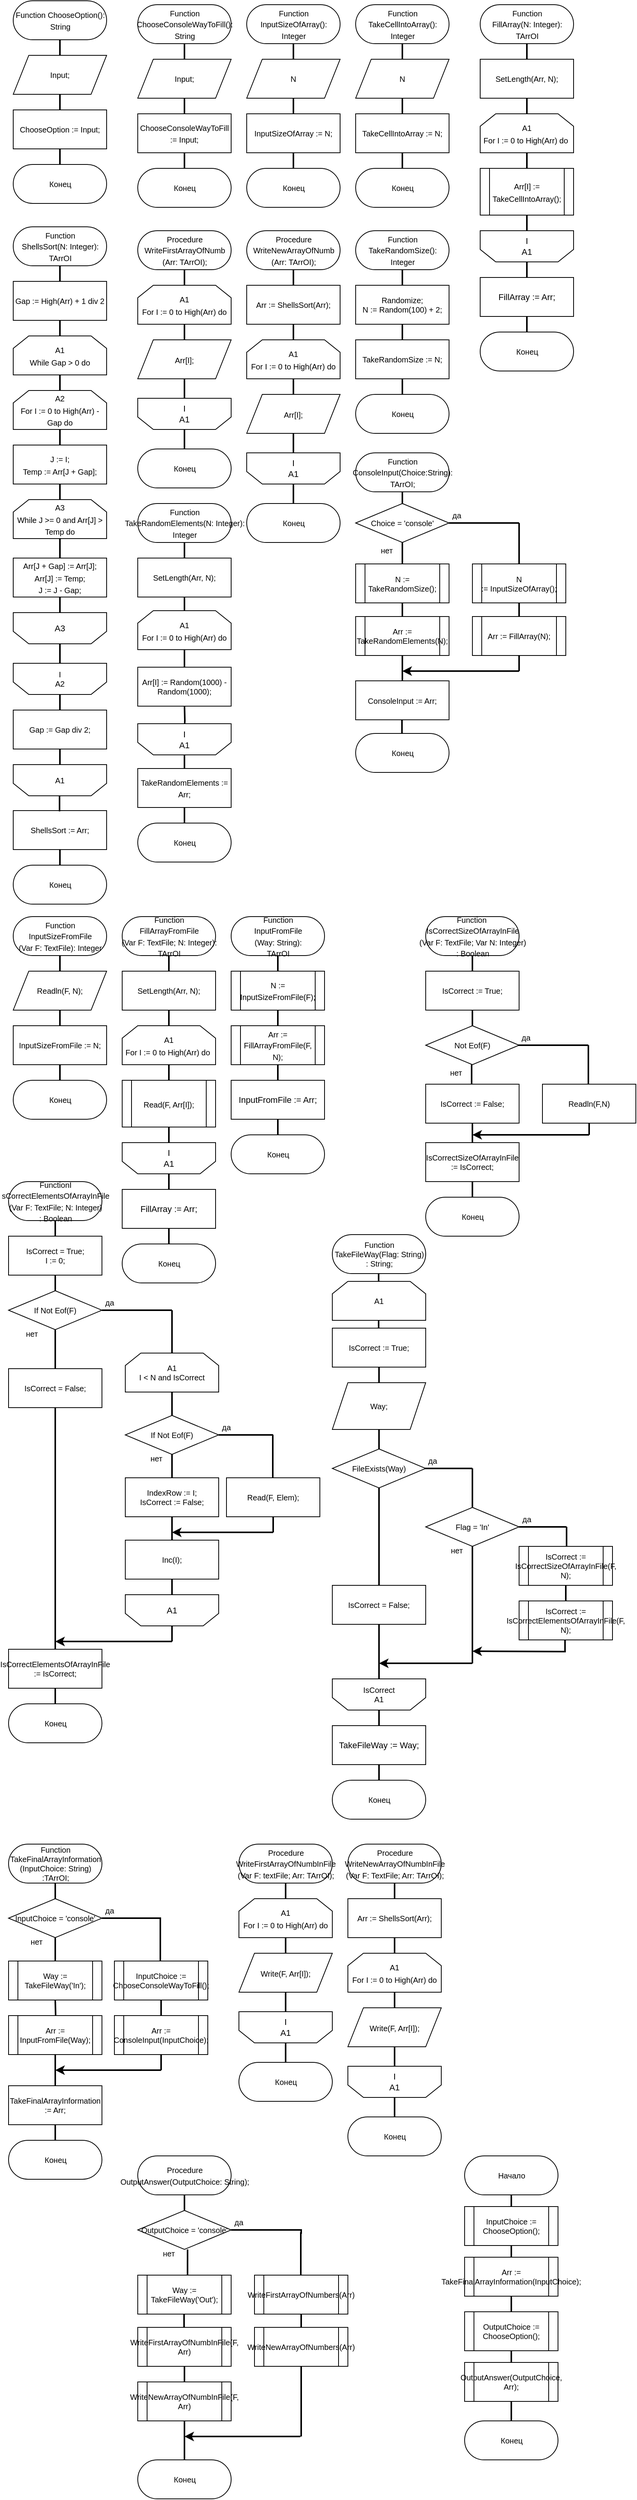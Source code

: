 <mxfile version="20.3.0" type="device"><diagram id="gCd7mou3Z8RaMIwBsy8k" name="Страница 1"><mxGraphModel dx="1422" dy="865" grid="1" gridSize="10" guides="1" tooltips="1" connect="1" arrows="1" fold="1" page="1" pageScale="1" pageWidth="827" pageHeight="1169" math="0" shadow="0"><root><mxCell id="0"/><mxCell id="1" parent="0"/><mxCell id="r9jQ4tyHIA9I7XGLobAo-3" value="" style="edgeStyle=orthogonalEdgeStyle;rounded=0;orthogonalLoop=1;jettySize=auto;html=1;endArrow=none;endFill=0;strokeWidth=2;" parent="1" source="r9jQ4tyHIA9I7XGLobAo-1" target="r9jQ4tyHIA9I7XGLobAo-2" edge="1"><mxGeometry relative="1" as="geometry"/></mxCell><mxCell id="r9jQ4tyHIA9I7XGLobAo-1" value="&lt;font style=&quot;font-size: 10px;&quot;&gt;Function ChooseOption(): &lt;br&gt;String&lt;/font&gt;" style="html=1;dashed=0;whitespace=wrap;shape=mxgraph.dfd.start" parent="1" vertex="1"><mxGeometry x="20" y="5" width="120" height="50" as="geometry"/></mxCell><mxCell id="r9jQ4tyHIA9I7XGLobAo-5" value="" style="edgeStyle=orthogonalEdgeStyle;rounded=0;orthogonalLoop=1;jettySize=auto;html=1;endArrow=none;endFill=0;strokeWidth=2;" parent="1" source="r9jQ4tyHIA9I7XGLobAo-2" edge="1"><mxGeometry relative="1" as="geometry"><mxPoint x="80" y="145" as="targetPoint"/></mxGeometry></mxCell><mxCell id="r9jQ4tyHIA9I7XGLobAo-2" value="&lt;font style=&quot;font-size: 10px;&quot;&gt;Input;&lt;/font&gt;" style="shape=parallelogram;perimeter=parallelogramPerimeter;whiteSpace=wrap;html=1;fixedSize=1;dashed=0;" parent="1" vertex="1"><mxGeometry x="20" y="75" width="120" height="50" as="geometry"/></mxCell><mxCell id="r9jQ4tyHIA9I7XGLobAo-10" value="" style="edgeStyle=orthogonalEdgeStyle;rounded=0;orthogonalLoop=1;jettySize=auto;html=1;strokeWidth=2;endArrow=none;endFill=0;" parent="1" source="r9jQ4tyHIA9I7XGLobAo-8" target="r9jQ4tyHIA9I7XGLobAo-9" edge="1"><mxGeometry relative="1" as="geometry"/></mxCell><mxCell id="r9jQ4tyHIA9I7XGLobAo-8" value="&lt;font style=&quot;font-size: 10px;&quot;&gt;ChooseOption := Input;&lt;/font&gt;" style="whiteSpace=wrap;html=1;dashed=0;" parent="1" vertex="1"><mxGeometry x="20" y="145" width="120" height="50" as="geometry"/></mxCell><mxCell id="r9jQ4tyHIA9I7XGLobAo-9" value="&lt;font style=&quot;font-size: 10px;&quot;&gt;Конец&lt;/font&gt;" style="html=1;dashed=0;whitespace=wrap;shape=mxgraph.dfd.start" parent="1" vertex="1"><mxGeometry x="20" y="215" width="120" height="50" as="geometry"/></mxCell><mxCell id="r9jQ4tyHIA9I7XGLobAo-11" value="" style="edgeStyle=orthogonalEdgeStyle;rounded=0;orthogonalLoop=1;jettySize=auto;html=1;endArrow=none;endFill=0;strokeWidth=2;" parent="1" source="r9jQ4tyHIA9I7XGLobAo-12" target="r9jQ4tyHIA9I7XGLobAo-14" edge="1"><mxGeometry relative="1" as="geometry"/></mxCell><mxCell id="r9jQ4tyHIA9I7XGLobAo-12" value="&lt;font style=&quot;font-size: 10px;&quot;&gt;Function &lt;br&gt;ChooseConsoleWayToFill(): &lt;br&gt;String&lt;/font&gt;" style="html=1;dashed=0;whitespace=wrap;shape=mxgraph.dfd.start" parent="1" vertex="1"><mxGeometry x="180" y="10" width="120" height="50" as="geometry"/></mxCell><mxCell id="r9jQ4tyHIA9I7XGLobAo-13" value="" style="edgeStyle=orthogonalEdgeStyle;rounded=0;orthogonalLoop=1;jettySize=auto;html=1;endArrow=none;endFill=0;strokeWidth=2;" parent="1" source="r9jQ4tyHIA9I7XGLobAo-14" edge="1"><mxGeometry relative="1" as="geometry"><mxPoint x="240" y="150" as="targetPoint"/></mxGeometry></mxCell><mxCell id="r9jQ4tyHIA9I7XGLobAo-14" value="&lt;font style=&quot;font-size: 10px;&quot;&gt;Input;&lt;/font&gt;" style="shape=parallelogram;perimeter=parallelogramPerimeter;whiteSpace=wrap;html=1;fixedSize=1;dashed=0;" parent="1" vertex="1"><mxGeometry x="180" y="80" width="120" height="50" as="geometry"/></mxCell><mxCell id="r9jQ4tyHIA9I7XGLobAo-15" value="" style="edgeStyle=orthogonalEdgeStyle;rounded=0;orthogonalLoop=1;jettySize=auto;html=1;strokeWidth=2;endArrow=none;endFill=0;" parent="1" source="r9jQ4tyHIA9I7XGLobAo-16" target="r9jQ4tyHIA9I7XGLobAo-17" edge="1"><mxGeometry relative="1" as="geometry"/></mxCell><mxCell id="r9jQ4tyHIA9I7XGLobAo-16" value="&lt;font style=&quot;font-size: 10px;&quot;&gt;ChooseConsoleWayToFill := Input;&lt;/font&gt;" style="whiteSpace=wrap;html=1;dashed=0;" parent="1" vertex="1"><mxGeometry x="180" y="150" width="120" height="50" as="geometry"/></mxCell><mxCell id="r9jQ4tyHIA9I7XGLobAo-17" value="&lt;font style=&quot;font-size: 10px;&quot;&gt;Конец&lt;/font&gt;" style="html=1;dashed=0;whitespace=wrap;shape=mxgraph.dfd.start" parent="1" vertex="1"><mxGeometry x="180" y="220" width="120" height="50" as="geometry"/></mxCell><mxCell id="r9jQ4tyHIA9I7XGLobAo-18" value="" style="edgeStyle=orthogonalEdgeStyle;rounded=0;orthogonalLoop=1;jettySize=auto;html=1;endArrow=none;endFill=0;strokeWidth=2;" parent="1" source="r9jQ4tyHIA9I7XGLobAo-19" target="r9jQ4tyHIA9I7XGLobAo-21" edge="1"><mxGeometry relative="1" as="geometry"/></mxCell><mxCell id="r9jQ4tyHIA9I7XGLobAo-19" value="&lt;font style=&quot;font-size: 10px;&quot;&gt;Function &lt;br&gt;InputSizeOfArray(): &lt;br&gt;Integer&lt;br&gt;&lt;/font&gt;" style="html=1;dashed=0;whitespace=wrap;shape=mxgraph.dfd.start" parent="1" vertex="1"><mxGeometry x="320" y="10" width="120" height="50" as="geometry"/></mxCell><mxCell id="r9jQ4tyHIA9I7XGLobAo-20" value="" style="edgeStyle=orthogonalEdgeStyle;rounded=0;orthogonalLoop=1;jettySize=auto;html=1;endArrow=none;endFill=0;strokeWidth=2;" parent="1" source="r9jQ4tyHIA9I7XGLobAo-21" edge="1"><mxGeometry relative="1" as="geometry"><mxPoint x="380" y="150" as="targetPoint"/></mxGeometry></mxCell><mxCell id="r9jQ4tyHIA9I7XGLobAo-21" value="&lt;font style=&quot;font-size: 10px;&quot;&gt;N&lt;/font&gt;" style="shape=parallelogram;perimeter=parallelogramPerimeter;whiteSpace=wrap;html=1;fixedSize=1;dashed=0;" parent="1" vertex="1"><mxGeometry x="320" y="80" width="120" height="50" as="geometry"/></mxCell><mxCell id="r9jQ4tyHIA9I7XGLobAo-22" value="" style="edgeStyle=orthogonalEdgeStyle;rounded=0;orthogonalLoop=1;jettySize=auto;html=1;strokeWidth=2;endArrow=none;endFill=0;" parent="1" source="r9jQ4tyHIA9I7XGLobAo-23" target="r9jQ4tyHIA9I7XGLobAo-24" edge="1"><mxGeometry relative="1" as="geometry"/></mxCell><mxCell id="r9jQ4tyHIA9I7XGLobAo-23" value="&lt;font style=&quot;font-size: 10px;&quot;&gt;InputSizeOfArray := N;&lt;/font&gt;" style="whiteSpace=wrap;html=1;dashed=0;" parent="1" vertex="1"><mxGeometry x="320" y="150" width="120" height="50" as="geometry"/></mxCell><mxCell id="r9jQ4tyHIA9I7XGLobAo-24" value="&lt;font style=&quot;font-size: 10px;&quot;&gt;Конец&lt;/font&gt;" style="html=1;dashed=0;whitespace=wrap;shape=mxgraph.dfd.start" parent="1" vertex="1"><mxGeometry x="320" y="220" width="120" height="50" as="geometry"/></mxCell><mxCell id="r9jQ4tyHIA9I7XGLobAo-25" value="" style="edgeStyle=orthogonalEdgeStyle;rounded=0;orthogonalLoop=1;jettySize=auto;html=1;endArrow=none;endFill=0;strokeWidth=2;" parent="1" source="r9jQ4tyHIA9I7XGLobAo-26" target="r9jQ4tyHIA9I7XGLobAo-28" edge="1"><mxGeometry relative="1" as="geometry"/></mxCell><mxCell id="r9jQ4tyHIA9I7XGLobAo-26" value="&lt;font style=&quot;font-size: 10px;&quot;&gt;Function &lt;br&gt;TakeCellIntoArray(): &lt;br&gt;Integer&lt;br&gt;&lt;/font&gt;" style="html=1;dashed=0;whitespace=wrap;shape=mxgraph.dfd.start" parent="1" vertex="1"><mxGeometry x="460" y="10" width="120" height="50" as="geometry"/></mxCell><mxCell id="r9jQ4tyHIA9I7XGLobAo-27" value="" style="edgeStyle=orthogonalEdgeStyle;rounded=0;orthogonalLoop=1;jettySize=auto;html=1;endArrow=none;endFill=0;strokeWidth=2;" parent="1" source="r9jQ4tyHIA9I7XGLobAo-28" edge="1"><mxGeometry relative="1" as="geometry"><mxPoint x="520" y="150" as="targetPoint"/></mxGeometry></mxCell><mxCell id="r9jQ4tyHIA9I7XGLobAo-28" value="&lt;font style=&quot;font-size: 10px;&quot;&gt;N&lt;/font&gt;" style="shape=parallelogram;perimeter=parallelogramPerimeter;whiteSpace=wrap;html=1;fixedSize=1;dashed=0;" parent="1" vertex="1"><mxGeometry x="460" y="80" width="120" height="50" as="geometry"/></mxCell><mxCell id="r9jQ4tyHIA9I7XGLobAo-29" value="" style="edgeStyle=orthogonalEdgeStyle;rounded=0;orthogonalLoop=1;jettySize=auto;html=1;strokeWidth=2;endArrow=none;endFill=0;" parent="1" source="r9jQ4tyHIA9I7XGLobAo-30" target="r9jQ4tyHIA9I7XGLobAo-31" edge="1"><mxGeometry relative="1" as="geometry"/></mxCell><mxCell id="r9jQ4tyHIA9I7XGLobAo-30" value="&lt;font style=&quot;font-size: 10px;&quot;&gt;TakeCellIntoArray := N;&lt;/font&gt;" style="whiteSpace=wrap;html=1;dashed=0;" parent="1" vertex="1"><mxGeometry x="460" y="150" width="120" height="50" as="geometry"/></mxCell><mxCell id="r9jQ4tyHIA9I7XGLobAo-31" value="&lt;font style=&quot;font-size: 10px;&quot;&gt;Конец&lt;/font&gt;" style="html=1;dashed=0;whitespace=wrap;shape=mxgraph.dfd.start" parent="1" vertex="1"><mxGeometry x="460" y="220" width="120" height="50" as="geometry"/></mxCell><mxCell id="r9jQ4tyHIA9I7XGLobAo-41" value="" style="edgeStyle=orthogonalEdgeStyle;rounded=0;orthogonalLoop=1;jettySize=auto;html=1;strokeWidth=2;fontSize=10;endArrow=none;endFill=0;" parent="1" source="r9jQ4tyHIA9I7XGLobAo-33" target="r9jQ4tyHIA9I7XGLobAo-37" edge="1"><mxGeometry relative="1" as="geometry"/></mxCell><mxCell id="r9jQ4tyHIA9I7XGLobAo-33" value="&lt;font style=&quot;font-size: 10px;&quot;&gt;Function &lt;br&gt;FillArray(N: Integer): &lt;br&gt;TArrOI&lt;br&gt;&lt;/font&gt;" style="html=1;dashed=0;whitespace=wrap;shape=mxgraph.dfd.start" parent="1" vertex="1"><mxGeometry x="620" y="10" width="120" height="50" as="geometry"/></mxCell><mxCell id="r9jQ4tyHIA9I7XGLobAo-44" value="" style="edgeStyle=orthogonalEdgeStyle;rounded=0;orthogonalLoop=1;jettySize=auto;html=1;strokeWidth=2;fontSize=10;endArrow=none;endFill=0;" parent="1" source="r9jQ4tyHIA9I7XGLobAo-37" target="r9jQ4tyHIA9I7XGLobAo-43" edge="1"><mxGeometry relative="1" as="geometry"/></mxCell><mxCell id="r9jQ4tyHIA9I7XGLobAo-37" value="&lt;font style=&quot;font-size: 10px;&quot;&gt;SetLength(Arr, N);&lt;/font&gt;" style="whiteSpace=wrap;html=1;dashed=0;" parent="1" vertex="1"><mxGeometry x="620" y="80" width="120" height="50" as="geometry"/></mxCell><mxCell id="r9jQ4tyHIA9I7XGLobAo-38" value="&lt;font style=&quot;font-size: 10px;&quot;&gt;Конец&lt;/font&gt;" style="html=1;dashed=0;whitespace=wrap;shape=mxgraph.dfd.start" parent="1" vertex="1"><mxGeometry x="620" y="430" width="120" height="50" as="geometry"/></mxCell><mxCell id="r9jQ4tyHIA9I7XGLobAo-46" value="" style="edgeStyle=orthogonalEdgeStyle;rounded=0;orthogonalLoop=1;jettySize=auto;html=1;strokeWidth=2;fontSize=10;endArrow=none;endFill=0;" parent="1" source="r9jQ4tyHIA9I7XGLobAo-43" target="r9jQ4tyHIA9I7XGLobAo-45" edge="1"><mxGeometry relative="1" as="geometry"/></mxCell><mxCell id="r9jQ4tyHIA9I7XGLobAo-43" value="&lt;font style=&quot;font-size: 10px;&quot;&gt;A1&lt;br&gt;For I := 0 to High(Arr) do&amp;nbsp;&lt;/font&gt;" style="shape=loopLimit;whiteSpace=wrap;html=1;size=20;fontSize=13;" parent="1" vertex="1"><mxGeometry x="620" y="150" width="120" height="50" as="geometry"/></mxCell><mxCell id="r9jQ4tyHIA9I7XGLobAo-49" value="" style="edgeStyle=orthogonalEdgeStyle;rounded=0;orthogonalLoop=1;jettySize=auto;html=1;strokeWidth=2;fontSize=12;endArrow=none;endFill=0;" parent="1" source="r9jQ4tyHIA9I7XGLobAo-45" target="r9jQ4tyHIA9I7XGLobAo-48" edge="1"><mxGeometry relative="1" as="geometry"/></mxCell><mxCell id="r9jQ4tyHIA9I7XGLobAo-45" value="&lt;font size=&quot;1&quot;&gt;Arr[I] := TakeCellIntoArray();&lt;/font&gt;" style="shape=process;whiteSpace=wrap;html=1;backgroundOutline=1;fontSize=13;" parent="1" vertex="1"><mxGeometry x="620" y="220" width="120" height="60" as="geometry"/></mxCell><mxCell id="r9jQ4tyHIA9I7XGLobAo-52" value="" style="edgeStyle=orthogonalEdgeStyle;rounded=0;orthogonalLoop=1;jettySize=auto;html=1;strokeWidth=2;fontSize=12;endArrow=none;endFill=0;" parent="1" source="r9jQ4tyHIA9I7XGLobAo-47" target="r9jQ4tyHIA9I7XGLobAo-51" edge="1"><mxGeometry relative="1" as="geometry"/></mxCell><mxCell id="r9jQ4tyHIA9I7XGLobAo-47" value="" style="shape=loopLimit;whiteSpace=wrap;html=1;rotation=-180;size=20;fontSize=11;" parent="1" vertex="1"><mxGeometry x="620" y="300" width="120" height="40" as="geometry"/></mxCell><mxCell id="r9jQ4tyHIA9I7XGLobAo-48" value="I&lt;br&gt;A1" style="text;html=1;strokeColor=none;fillColor=none;align=center;verticalAlign=middle;whiteSpace=wrap;rounded=0;fontSize=11;" parent="1" vertex="1"><mxGeometry x="650" y="305" width="60" height="30" as="geometry"/></mxCell><mxCell id="r9jQ4tyHIA9I7XGLobAo-53" value="" style="edgeStyle=orthogonalEdgeStyle;rounded=0;orthogonalLoop=1;jettySize=auto;html=1;strokeWidth=2;fontSize=12;endArrow=none;endFill=0;" parent="1" source="r9jQ4tyHIA9I7XGLobAo-51" target="r9jQ4tyHIA9I7XGLobAo-38" edge="1"><mxGeometry relative="1" as="geometry"/></mxCell><mxCell id="r9jQ4tyHIA9I7XGLobAo-51" value="FillArray := Arr;" style="whiteSpace=wrap;html=1;fontSize=11;" parent="1" vertex="1"><mxGeometry x="620" y="360" width="120" height="50" as="geometry"/></mxCell><mxCell id="r9jQ4tyHIA9I7XGLobAo-54" value="" style="edgeStyle=orthogonalEdgeStyle;rounded=0;orthogonalLoop=1;jettySize=auto;html=1;strokeWidth=2;fontSize=10;endArrow=none;endFill=0;" parent="1" source="r9jQ4tyHIA9I7XGLobAo-55" target="r9jQ4tyHIA9I7XGLobAo-57" edge="1"><mxGeometry relative="1" as="geometry"/></mxCell><mxCell id="r9jQ4tyHIA9I7XGLobAo-55" value="&lt;font style=&quot;font-size: 10px;&quot;&gt;Function &lt;br&gt;ShellsSort(N: Integer): &lt;br&gt;TArrOI&lt;br&gt;&lt;/font&gt;" style="html=1;dashed=0;whitespace=wrap;shape=mxgraph.dfd.start" parent="1" vertex="1"><mxGeometry x="20" y="295" width="120" height="50" as="geometry"/></mxCell><mxCell id="r9jQ4tyHIA9I7XGLobAo-56" value="" style="edgeStyle=orthogonalEdgeStyle;rounded=0;orthogonalLoop=1;jettySize=auto;html=1;strokeWidth=2;fontSize=10;endArrow=none;endFill=0;" parent="1" source="r9jQ4tyHIA9I7XGLobAo-57" target="r9jQ4tyHIA9I7XGLobAo-60" edge="1"><mxGeometry relative="1" as="geometry"/></mxCell><mxCell id="r9jQ4tyHIA9I7XGLobAo-57" value="&lt;font style=&quot;font-size: 10px;&quot;&gt;Gap := High(Arr) + 1 div 2&lt;/font&gt;" style="whiteSpace=wrap;html=1;dashed=0;" parent="1" vertex="1"><mxGeometry x="20" y="365" width="120" height="50" as="geometry"/></mxCell><mxCell id="r9jQ4tyHIA9I7XGLobAo-58" value="&lt;font style=&quot;font-size: 10px;&quot;&gt;Конец&lt;/font&gt;" style="html=1;dashed=0;whitespace=wrap;shape=mxgraph.dfd.start" parent="1" vertex="1"><mxGeometry x="20" y="1114" width="120" height="50" as="geometry"/></mxCell><mxCell id="r9jQ4tyHIA9I7XGLobAo-69" value="" style="edgeStyle=orthogonalEdgeStyle;rounded=0;orthogonalLoop=1;jettySize=auto;html=1;strokeWidth=2;fontSize=12;endArrow=none;endFill=0;" parent="1" source="r9jQ4tyHIA9I7XGLobAo-60" target="r9jQ4tyHIA9I7XGLobAo-68" edge="1"><mxGeometry relative="1" as="geometry"/></mxCell><mxCell id="r9jQ4tyHIA9I7XGLobAo-60" value="&lt;font style=&quot;font-size: 10px;&quot;&gt;A1&lt;br&gt;While Gap &amp;gt; 0 do&lt;br&gt;&lt;/font&gt;" style="shape=loopLimit;whiteSpace=wrap;html=1;size=20;fontSize=13;" parent="1" vertex="1"><mxGeometry x="20" y="435" width="120" height="50" as="geometry"/></mxCell><mxCell id="r9jQ4tyHIA9I7XGLobAo-66" value="" style="edgeStyle=orthogonalEdgeStyle;rounded=0;orthogonalLoop=1;jettySize=auto;html=1;strokeWidth=2;fontSize=12;endArrow=none;endFill=0;" parent="1" source="r9jQ4tyHIA9I7XGLobAo-67" target="r9jQ4tyHIA9I7XGLobAo-58" edge="1"><mxGeometry relative="1" as="geometry"/></mxCell><mxCell id="r9jQ4tyHIA9I7XGLobAo-67" value="&lt;font style=&quot;font-size: 10px;&quot;&gt;ShellsSort := Arr;&lt;/font&gt;" style="whiteSpace=wrap;html=1;fontSize=11;" parent="1" vertex="1"><mxGeometry x="20" y="1044" width="120" height="50" as="geometry"/></mxCell><mxCell id="r9jQ4tyHIA9I7XGLobAo-71" value="" style="edgeStyle=orthogonalEdgeStyle;rounded=0;orthogonalLoop=1;jettySize=auto;html=1;strokeWidth=2;fontSize=12;endArrow=none;endFill=0;" parent="1" source="r9jQ4tyHIA9I7XGLobAo-68" target="r9jQ4tyHIA9I7XGLobAo-70" edge="1"><mxGeometry relative="1" as="geometry"/></mxCell><mxCell id="r9jQ4tyHIA9I7XGLobAo-68" value="&lt;font style=&quot;font-size: 10px;&quot;&gt;A2&lt;br&gt;For I := 0 to High(Arr) - Gap do&lt;br&gt;&lt;/font&gt;" style="shape=loopLimit;whiteSpace=wrap;html=1;size=20;fontSize=13;" parent="1" vertex="1"><mxGeometry x="20" y="505" width="120" height="50" as="geometry"/></mxCell><mxCell id="r9jQ4tyHIA9I7XGLobAo-73" value="" style="edgeStyle=orthogonalEdgeStyle;rounded=0;orthogonalLoop=1;jettySize=auto;html=1;strokeWidth=2;fontSize=10;endArrow=none;endFill=0;" parent="1" source="r9jQ4tyHIA9I7XGLobAo-70" target="r9jQ4tyHIA9I7XGLobAo-72" edge="1"><mxGeometry relative="1" as="geometry"/></mxCell><mxCell id="r9jQ4tyHIA9I7XGLobAo-70" value="&lt;font style=&quot;font-size: 10px;&quot;&gt;J := I;&lt;br&gt;Temp := Arr[J + Gap];&lt;/font&gt;" style="whiteSpace=wrap;html=1;fontSize=13;" parent="1" vertex="1"><mxGeometry x="20" y="575" width="120" height="50" as="geometry"/></mxCell><mxCell id="r9jQ4tyHIA9I7XGLobAo-75" value="" style="edgeStyle=orthogonalEdgeStyle;rounded=0;orthogonalLoop=1;jettySize=auto;html=1;strokeWidth=2;fontSize=10;endArrow=none;endFill=0;" parent="1" source="r9jQ4tyHIA9I7XGLobAo-72" target="r9jQ4tyHIA9I7XGLobAo-74" edge="1"><mxGeometry relative="1" as="geometry"/></mxCell><mxCell id="r9jQ4tyHIA9I7XGLobAo-72" value="&lt;font style=&quot;font-size: 10px;&quot;&gt;A3&lt;br&gt;While J &amp;gt;= 0 and Arr[J] &amp;gt; Temp do&lt;br&gt;&lt;/font&gt;" style="shape=loopLimit;whiteSpace=wrap;html=1;size=20;fontSize=13;" parent="1" vertex="1"><mxGeometry x="20" y="645" width="120" height="50" as="geometry"/></mxCell><mxCell id="r9jQ4tyHIA9I7XGLobAo-78" value="" style="edgeStyle=orthogonalEdgeStyle;rounded=0;orthogonalLoop=1;jettySize=auto;html=1;strokeWidth=2;fontSize=10;endArrow=none;endFill=0;" parent="1" source="r9jQ4tyHIA9I7XGLobAo-74" target="r9jQ4tyHIA9I7XGLobAo-77" edge="1"><mxGeometry relative="1" as="geometry"/></mxCell><mxCell id="r9jQ4tyHIA9I7XGLobAo-74" value="&lt;font style=&quot;font-size: 10px;&quot;&gt;Arr[J + Gap] := Arr[J];&lt;br&gt;Arr[J] := Temp;&lt;br&gt;J := J - Gap;&lt;/font&gt;" style="whiteSpace=wrap;html=1;fontSize=13;" parent="1" vertex="1"><mxGeometry x="20" y="720" width="120" height="50" as="geometry"/></mxCell><mxCell id="r9jQ4tyHIA9I7XGLobAo-80" value="" style="edgeStyle=orthogonalEdgeStyle;rounded=0;orthogonalLoop=1;jettySize=auto;html=1;strokeWidth=2;fontSize=10;endArrow=none;endFill=0;" parent="1" source="r9jQ4tyHIA9I7XGLobAo-76" target="r9jQ4tyHIA9I7XGLobAo-79" edge="1"><mxGeometry relative="1" as="geometry"/></mxCell><mxCell id="r9jQ4tyHIA9I7XGLobAo-76" value="" style="shape=loopLimit;whiteSpace=wrap;html=1;rotation=-180;size=20;fontSize=11;" parent="1" vertex="1"><mxGeometry x="20" y="790" width="120" height="40" as="geometry"/></mxCell><mxCell id="r9jQ4tyHIA9I7XGLobAo-77" value="A3" style="text;html=1;strokeColor=none;fillColor=none;align=center;verticalAlign=middle;whiteSpace=wrap;rounded=0;fontSize=11;" parent="1" vertex="1"><mxGeometry x="50" y="795" width="60" height="30" as="geometry"/></mxCell><mxCell id="r9jQ4tyHIA9I7XGLobAo-83" value="" style="edgeStyle=orthogonalEdgeStyle;rounded=0;orthogonalLoop=1;jettySize=auto;html=1;strokeWidth=2;fontSize=10;endArrow=none;endFill=0;" parent="1" source="r9jQ4tyHIA9I7XGLobAo-79" target="r9jQ4tyHIA9I7XGLobAo-82" edge="1"><mxGeometry relative="1" as="geometry"/></mxCell><mxCell id="r9jQ4tyHIA9I7XGLobAo-79" value="" style="shape=loopLimit;whiteSpace=wrap;html=1;rotation=-180;size=20;fontSize=11;" parent="1" vertex="1"><mxGeometry x="20" y="855" width="120" height="40" as="geometry"/></mxCell><mxCell id="r9jQ4tyHIA9I7XGLobAo-81" value="I&lt;br&gt;A2" style="text;html=1;strokeColor=none;fillColor=none;align=center;verticalAlign=middle;whiteSpace=wrap;rounded=0;fontSize=10;" parent="1" vertex="1"><mxGeometry x="50" y="860" width="60" height="30" as="geometry"/></mxCell><mxCell id="r9jQ4tyHIA9I7XGLobAo-87" value="" style="edgeStyle=orthogonalEdgeStyle;rounded=0;orthogonalLoop=1;jettySize=auto;html=1;strokeWidth=2;fontSize=10;endArrow=none;endFill=0;" parent="1" source="r9jQ4tyHIA9I7XGLobAo-82" target="r9jQ4tyHIA9I7XGLobAo-86" edge="1"><mxGeometry relative="1" as="geometry"/></mxCell><mxCell id="r9jQ4tyHIA9I7XGLobAo-82" value="&lt;font style=&quot;font-size: 10px;&quot;&gt;Gap := Gap div 2;&lt;/font&gt;" style="whiteSpace=wrap;html=1;fontSize=11;" parent="1" vertex="1"><mxGeometry x="20" y="915" width="120" height="50" as="geometry"/></mxCell><mxCell id="r9jQ4tyHIA9I7XGLobAo-85" value="" style="shape=loopLimit;whiteSpace=wrap;html=1;rotation=-180;size=20;fontSize=11;" parent="1" vertex="1"><mxGeometry x="20" y="985" width="120" height="40" as="geometry"/></mxCell><mxCell id="r9jQ4tyHIA9I7XGLobAo-86" value="&lt;font style=&quot;font-size: 10px;&quot;&gt;A1&lt;/font&gt;" style="text;html=1;strokeColor=none;fillColor=none;align=center;verticalAlign=middle;whiteSpace=wrap;rounded=0;fontSize=11;" parent="1" vertex="1"><mxGeometry x="50" y="990" width="60" height="30" as="geometry"/></mxCell><mxCell id="r9jQ4tyHIA9I7XGLobAo-88" value="" style="edgeStyle=orthogonalEdgeStyle;rounded=0;orthogonalLoop=1;jettySize=auto;html=1;strokeWidth=2;fontSize=10;endArrow=none;endFill=0;" parent="1" edge="1"><mxGeometry relative="1" as="geometry"><mxPoint x="79.5" y="1025" as="sourcePoint"/><mxPoint x="79.5" y="1045" as="targetPoint"/></mxGeometry></mxCell><mxCell id="r9jQ4tyHIA9I7XGLobAo-89" value="" style="edgeStyle=orthogonalEdgeStyle;rounded=0;orthogonalLoop=1;jettySize=auto;html=1;endArrow=none;endFill=0;strokeWidth=2;" parent="1" source="r9jQ4tyHIA9I7XGLobAo-90" edge="1"><mxGeometry relative="1" as="geometry"><mxPoint x="240" y="370" as="targetPoint"/></mxGeometry></mxCell><mxCell id="r9jQ4tyHIA9I7XGLobAo-90" value="&lt;font style=&quot;font-size: 10px;&quot;&gt;Procedure&lt;br&gt;WriteFirstArrayOfNumb&lt;br&gt;(Arr: TArrOI);&lt;/font&gt;" style="html=1;dashed=0;whitespace=wrap;shape=mxgraph.dfd.start" parent="1" vertex="1"><mxGeometry x="180" y="300" width="120" height="50" as="geometry"/></mxCell><mxCell id="r9jQ4tyHIA9I7XGLobAo-95" value="&lt;font style=&quot;font-size: 10px;&quot;&gt;Конец&lt;/font&gt;" style="html=1;dashed=0;whitespace=wrap;shape=mxgraph.dfd.start" parent="1" vertex="1"><mxGeometry x="180" y="580" width="120" height="50" as="geometry"/></mxCell><mxCell id="r9jQ4tyHIA9I7XGLobAo-99" value="" style="edgeStyle=orthogonalEdgeStyle;rounded=0;orthogonalLoop=1;jettySize=auto;html=1;strokeWidth=2;fontSize=10;endArrow=none;endFill=0;" parent="1" source="r9jQ4tyHIA9I7XGLobAo-96" target="r9jQ4tyHIA9I7XGLobAo-98" edge="1"><mxGeometry relative="1" as="geometry"/></mxCell><mxCell id="r9jQ4tyHIA9I7XGLobAo-96" value="&lt;font style=&quot;font-size: 10px;&quot;&gt;A1&lt;br&gt;For I := 0 to High(Arr) do&lt;br&gt;&lt;/font&gt;" style="shape=loopLimit;whiteSpace=wrap;html=1;size=20;fontSize=13;" parent="1" vertex="1"><mxGeometry x="180" y="370" width="120" height="50" as="geometry"/></mxCell><mxCell id="r9jQ4tyHIA9I7XGLobAo-102" value="" style="edgeStyle=orthogonalEdgeStyle;rounded=0;orthogonalLoop=1;jettySize=auto;html=1;strokeWidth=2;fontSize=10;endArrow=none;endFill=0;" parent="1" source="r9jQ4tyHIA9I7XGLobAo-98" target="r9jQ4tyHIA9I7XGLobAo-101" edge="1"><mxGeometry relative="1" as="geometry"/></mxCell><mxCell id="r9jQ4tyHIA9I7XGLobAo-98" value="&lt;font style=&quot;font-size: 10px;&quot;&gt;Arr[I];&lt;/font&gt;" style="shape=parallelogram;perimeter=parallelogramPerimeter;whiteSpace=wrap;html=1;fixedSize=1;fontSize=13;" parent="1" vertex="1"><mxGeometry x="180" y="440" width="120" height="50" as="geometry"/></mxCell><mxCell id="r9jQ4tyHIA9I7XGLobAo-103" value="" style="edgeStyle=orthogonalEdgeStyle;rounded=0;orthogonalLoop=1;jettySize=auto;html=1;strokeWidth=2;fontSize=10;endArrow=none;endFill=0;" parent="1" source="r9jQ4tyHIA9I7XGLobAo-100" target="r9jQ4tyHIA9I7XGLobAo-95" edge="1"><mxGeometry relative="1" as="geometry"/></mxCell><mxCell id="r9jQ4tyHIA9I7XGLobAo-100" value="" style="shape=loopLimit;whiteSpace=wrap;html=1;rotation=-180;size=20;fontSize=11;" parent="1" vertex="1"><mxGeometry x="180" y="515" width="120" height="40" as="geometry"/></mxCell><mxCell id="r9jQ4tyHIA9I7XGLobAo-101" value="I&lt;br&gt;A1" style="text;html=1;strokeColor=none;fillColor=none;align=center;verticalAlign=middle;whiteSpace=wrap;rounded=0;fontSize=11;" parent="1" vertex="1"><mxGeometry x="210" y="520" width="60" height="30" as="geometry"/></mxCell><mxCell id="r9jQ4tyHIA9I7XGLobAo-104" value="" style="edgeStyle=orthogonalEdgeStyle;rounded=0;orthogonalLoop=1;jettySize=auto;html=1;endArrow=none;endFill=0;strokeWidth=2;" parent="1" source="r9jQ4tyHIA9I7XGLobAo-105" edge="1"><mxGeometry relative="1" as="geometry"><mxPoint x="380" y="370" as="targetPoint"/></mxGeometry></mxCell><mxCell id="r9jQ4tyHIA9I7XGLobAo-105" value="&lt;font style=&quot;font-size: 10px;&quot;&gt;Procedure&lt;br&gt;WriteNewArrayOfNumb&lt;br&gt;(Arr: TArrOI);&lt;/font&gt;" style="html=1;dashed=0;whitespace=wrap;shape=mxgraph.dfd.start" parent="1" vertex="1"><mxGeometry x="320" y="300" width="120" height="50" as="geometry"/></mxCell><mxCell id="r9jQ4tyHIA9I7XGLobAo-106" value="&lt;font style=&quot;font-size: 10px;&quot;&gt;Конец&lt;/font&gt;" style="html=1;dashed=0;whitespace=wrap;shape=mxgraph.dfd.start" parent="1" vertex="1"><mxGeometry x="320" y="650" width="120" height="50" as="geometry"/></mxCell><mxCell id="r9jQ4tyHIA9I7XGLobAo-107" value="" style="edgeStyle=orthogonalEdgeStyle;rounded=0;orthogonalLoop=1;jettySize=auto;html=1;strokeWidth=2;fontSize=10;endArrow=none;endFill=0;" parent="1" source="r9jQ4tyHIA9I7XGLobAo-108" target="r9jQ4tyHIA9I7XGLobAo-110" edge="1"><mxGeometry relative="1" as="geometry"/></mxCell><mxCell id="r9jQ4tyHIA9I7XGLobAo-108" value="&lt;font style=&quot;font-size: 10px;&quot;&gt;A1&lt;br&gt;For I := 0 to High(Arr) do&lt;br&gt;&lt;/font&gt;" style="shape=loopLimit;whiteSpace=wrap;html=1;size=20;fontSize=13;" parent="1" vertex="1"><mxGeometry x="320" y="440" width="120" height="50" as="geometry"/></mxCell><mxCell id="r9jQ4tyHIA9I7XGLobAo-109" value="" style="edgeStyle=orthogonalEdgeStyle;rounded=0;orthogonalLoop=1;jettySize=auto;html=1;strokeWidth=2;fontSize=10;endArrow=none;endFill=0;" parent="1" source="r9jQ4tyHIA9I7XGLobAo-110" target="r9jQ4tyHIA9I7XGLobAo-113" edge="1"><mxGeometry relative="1" as="geometry"/></mxCell><mxCell id="r9jQ4tyHIA9I7XGLobAo-110" value="&lt;font style=&quot;font-size: 10px;&quot;&gt;Arr[I];&lt;/font&gt;" style="shape=parallelogram;perimeter=parallelogramPerimeter;whiteSpace=wrap;html=1;fixedSize=1;fontSize=13;" parent="1" vertex="1"><mxGeometry x="320" y="510" width="120" height="50" as="geometry"/></mxCell><mxCell id="r9jQ4tyHIA9I7XGLobAo-111" value="" style="edgeStyle=orthogonalEdgeStyle;rounded=0;orthogonalLoop=1;jettySize=auto;html=1;strokeWidth=2;fontSize=10;endArrow=none;endFill=0;" parent="1" source="r9jQ4tyHIA9I7XGLobAo-112" target="r9jQ4tyHIA9I7XGLobAo-106" edge="1"><mxGeometry relative="1" as="geometry"/></mxCell><mxCell id="r9jQ4tyHIA9I7XGLobAo-112" value="" style="shape=loopLimit;whiteSpace=wrap;html=1;rotation=-180;size=20;fontSize=11;" parent="1" vertex="1"><mxGeometry x="320" y="585" width="120" height="40" as="geometry"/></mxCell><mxCell id="r9jQ4tyHIA9I7XGLobAo-113" value="I&lt;br&gt;A1" style="text;html=1;strokeColor=none;fillColor=none;align=center;verticalAlign=middle;whiteSpace=wrap;rounded=0;fontSize=11;" parent="1" vertex="1"><mxGeometry x="350" y="590" width="60" height="30" as="geometry"/></mxCell><mxCell id="r9jQ4tyHIA9I7XGLobAo-115" value="" style="edgeStyle=orthogonalEdgeStyle;rounded=0;orthogonalLoop=1;jettySize=auto;html=1;strokeWidth=2;fontSize=10;endArrow=none;endFill=0;" parent="1" source="r9jQ4tyHIA9I7XGLobAo-114" edge="1"><mxGeometry relative="1" as="geometry"><mxPoint x="380" y="440" as="targetPoint"/></mxGeometry></mxCell><mxCell id="r9jQ4tyHIA9I7XGLobAo-114" value="Arr := ShellsSort(Arr);" style="rounded=0;whiteSpace=wrap;html=1;fontSize=10;" parent="1" vertex="1"><mxGeometry x="320" y="370" width="120" height="50" as="geometry"/></mxCell><mxCell id="r9jQ4tyHIA9I7XGLobAo-116" value="" style="edgeStyle=orthogonalEdgeStyle;rounded=0;orthogonalLoop=1;jettySize=auto;html=1;endArrow=none;endFill=0;strokeWidth=2;" parent="1" source="r9jQ4tyHIA9I7XGLobAo-117" edge="1"><mxGeometry relative="1" as="geometry"><mxPoint x="520" y="370" as="targetPoint"/></mxGeometry></mxCell><mxCell id="r9jQ4tyHIA9I7XGLobAo-117" value="&lt;font style=&quot;font-size: 10px;&quot;&gt;Function &lt;br&gt;TakeRandomSize(): &lt;br&gt;Integer&lt;br&gt;&lt;/font&gt;" style="html=1;dashed=0;whitespace=wrap;shape=mxgraph.dfd.start" parent="1" vertex="1"><mxGeometry x="460" y="300" width="120" height="50" as="geometry"/></mxCell><mxCell id="r9jQ4tyHIA9I7XGLobAo-118" value="" style="edgeStyle=orthogonalEdgeStyle;rounded=0;orthogonalLoop=1;jettySize=auto;html=1;endArrow=none;endFill=0;strokeWidth=2;" parent="1" edge="1"><mxGeometry relative="1" as="geometry"><mxPoint x="520" y="440" as="targetPoint"/><mxPoint x="520" y="420" as="sourcePoint"/></mxGeometry></mxCell><mxCell id="r9jQ4tyHIA9I7XGLobAo-120" value="" style="edgeStyle=orthogonalEdgeStyle;rounded=0;orthogonalLoop=1;jettySize=auto;html=1;strokeWidth=2;endArrow=none;endFill=0;" parent="1" source="r9jQ4tyHIA9I7XGLobAo-121" target="r9jQ4tyHIA9I7XGLobAo-122" edge="1"><mxGeometry relative="1" as="geometry"/></mxCell><mxCell id="r9jQ4tyHIA9I7XGLobAo-121" value="&lt;font style=&quot;font-size: 10px;&quot;&gt;TakeRandomSize := N;&lt;/font&gt;" style="whiteSpace=wrap;html=1;dashed=0;" parent="1" vertex="1"><mxGeometry x="460" y="440" width="120" height="50" as="geometry"/></mxCell><mxCell id="r9jQ4tyHIA9I7XGLobAo-122" value="&lt;font style=&quot;font-size: 10px;&quot;&gt;Конец&lt;/font&gt;" style="html=1;dashed=0;whitespace=wrap;shape=mxgraph.dfd.start" parent="1" vertex="1"><mxGeometry x="460" y="510" width="120" height="50" as="geometry"/></mxCell><mxCell id="r9jQ4tyHIA9I7XGLobAo-123" value="Randomize;&lt;br&gt;N := Random(100) + 2;" style="rounded=0;whiteSpace=wrap;html=1;fontSize=10;" parent="1" vertex="1"><mxGeometry x="460" y="370" width="120" height="50" as="geometry"/></mxCell><mxCell id="r9jQ4tyHIA9I7XGLobAo-124" value="" style="edgeStyle=orthogonalEdgeStyle;rounded=0;orthogonalLoop=1;jettySize=auto;html=1;endArrow=none;endFill=0;strokeWidth=2;" parent="1" source="r9jQ4tyHIA9I7XGLobAo-125" edge="1"><mxGeometry relative="1" as="geometry"><mxPoint x="240" y="720" as="targetPoint"/></mxGeometry></mxCell><mxCell id="r9jQ4tyHIA9I7XGLobAo-125" value="&lt;font style=&quot;font-size: 10px;&quot;&gt;Function &lt;br&gt;TakeRandomElements(N: Integer): &lt;br&gt;Integer&lt;br&gt;&lt;/font&gt;" style="html=1;dashed=0;whitespace=wrap;shape=mxgraph.dfd.start" parent="1" vertex="1"><mxGeometry x="180" y="650" width="120" height="50" as="geometry"/></mxCell><mxCell id="r9jQ4tyHIA9I7XGLobAo-126" value="" style="edgeStyle=orthogonalEdgeStyle;rounded=0;orthogonalLoop=1;jettySize=auto;html=1;endArrow=none;endFill=0;strokeWidth=2;" parent="1" edge="1"><mxGeometry relative="1" as="geometry"><mxPoint x="240" y="790" as="targetPoint"/><mxPoint x="240" y="770" as="sourcePoint"/></mxGeometry></mxCell><mxCell id="r9jQ4tyHIA9I7XGLobAo-127" value="" style="edgeStyle=orthogonalEdgeStyle;rounded=0;orthogonalLoop=1;jettySize=auto;html=1;strokeWidth=2;endArrow=none;endFill=0;" parent="1" source="r9jQ4tyHIA9I7XGLobAo-128" target="r9jQ4tyHIA9I7XGLobAo-129" edge="1"><mxGeometry relative="1" as="geometry"/></mxCell><mxCell id="r9jQ4tyHIA9I7XGLobAo-128" value="&lt;font style=&quot;font-size: 10px;&quot;&gt;TakeRandomElements := Arr;&lt;/font&gt;" style="whiteSpace=wrap;html=1;dashed=0;" parent="1" vertex="1"><mxGeometry x="180" y="990" width="120" height="50" as="geometry"/></mxCell><mxCell id="r9jQ4tyHIA9I7XGLobAo-129" value="&lt;font style=&quot;font-size: 10px;&quot;&gt;Конец&lt;/font&gt;" style="html=1;dashed=0;whitespace=wrap;shape=mxgraph.dfd.start" parent="1" vertex="1"><mxGeometry x="180" y="1060" width="120" height="50" as="geometry"/></mxCell><mxCell id="r9jQ4tyHIA9I7XGLobAo-130" value="SetLength(Arr, N);" style="rounded=0;whiteSpace=wrap;html=1;fontSize=10;" parent="1" vertex="1"><mxGeometry x="180" y="720" width="120" height="50" as="geometry"/></mxCell><mxCell id="r9jQ4tyHIA9I7XGLobAo-131" value="" style="edgeStyle=orthogonalEdgeStyle;rounded=0;orthogonalLoop=1;jettySize=auto;html=1;strokeWidth=2;fontSize=10;endArrow=none;endFill=0;entryX=0.5;entryY=0;entryDx=0;entryDy=0;entryPerimeter=0;" parent="1" source="r9jQ4tyHIA9I7XGLobAo-132" target="r9jQ4tyHIA9I7XGLobAo-137" edge="1"><mxGeometry relative="1" as="geometry"><mxPoint x="240" y="857.5" as="targetPoint"/></mxGeometry></mxCell><mxCell id="r9jQ4tyHIA9I7XGLobAo-132" value="&lt;font style=&quot;font-size: 10px;&quot;&gt;A1&lt;br&gt;For I := 0 to High(Arr) do&lt;br&gt;&lt;/font&gt;" style="shape=loopLimit;whiteSpace=wrap;html=1;size=20;fontSize=13;" parent="1" vertex="1"><mxGeometry x="180" y="787.5" width="120" height="50" as="geometry"/></mxCell><mxCell id="r9jQ4tyHIA9I7XGLobAo-133" value="" style="edgeStyle=orthogonalEdgeStyle;rounded=0;orthogonalLoop=1;jettySize=auto;html=1;strokeWidth=2;fontSize=10;endArrow=none;endFill=0;" parent="1" target="r9jQ4tyHIA9I7XGLobAo-136" edge="1"><mxGeometry relative="1" as="geometry"><mxPoint x="240" y="907.5" as="sourcePoint"/></mxGeometry></mxCell><mxCell id="r9jQ4tyHIA9I7XGLobAo-135" value="" style="shape=loopLimit;whiteSpace=wrap;html=1;rotation=-180;size=20;fontSize=11;" parent="1" vertex="1"><mxGeometry x="180" y="932.5" width="120" height="40" as="geometry"/></mxCell><mxCell id="r9jQ4tyHIA9I7XGLobAo-136" value="I&lt;br&gt;A1" style="text;html=1;strokeColor=none;fillColor=none;align=center;verticalAlign=middle;whiteSpace=wrap;rounded=0;fontSize=11;" parent="1" vertex="1"><mxGeometry x="210" y="937.5" width="60" height="30" as="geometry"/></mxCell><mxCell id="r9jQ4tyHIA9I7XGLobAo-137" value="Arr[I] := Random(1000) - Random(1000);" style="rounded=0;whiteSpace=wrap;html=1;fontSize=10;" parent="1" vertex="1"><mxGeometry x="180" y="860" width="120" height="50" as="geometry"/></mxCell><mxCell id="r9jQ4tyHIA9I7XGLobAo-138" value="" style="edgeStyle=orthogonalEdgeStyle;rounded=0;orthogonalLoop=1;jettySize=auto;html=1;strokeWidth=2;fontSize=10;endArrow=none;endFill=0;" parent="1" edge="1"><mxGeometry relative="1" as="geometry"><mxPoint x="240" y="972.5" as="sourcePoint"/><mxPoint x="240" y="990" as="targetPoint"/></mxGeometry></mxCell><mxCell id="r9jQ4tyHIA9I7XGLobAo-141" value="" style="edgeStyle=orthogonalEdgeStyle;rounded=0;orthogonalLoop=1;jettySize=auto;html=1;strokeWidth=2;fontSize=10;endArrow=none;endFill=0;" parent="1" source="r9jQ4tyHIA9I7XGLobAo-139" target="r9jQ4tyHIA9I7XGLobAo-140" edge="1"><mxGeometry relative="1" as="geometry"/></mxCell><mxCell id="r9jQ4tyHIA9I7XGLobAo-139" value="&lt;font style=&quot;font-size: 10px;&quot;&gt;Function &lt;br&gt;ConsoleInput(Choice:String): &lt;br&gt;TArrOI;&lt;br&gt;&lt;/font&gt;" style="html=1;dashed=0;whitespace=wrap;shape=mxgraph.dfd.start" parent="1" vertex="1"><mxGeometry x="460" y="585" width="120" height="50" as="geometry"/></mxCell><mxCell id="r9jQ4tyHIA9I7XGLobAo-142" style="edgeStyle=orthogonalEdgeStyle;rounded=0;orthogonalLoop=1;jettySize=auto;html=1;strokeWidth=2;fontSize=10;endArrow=none;endFill=0;" parent="1" source="r9jQ4tyHIA9I7XGLobAo-140" edge="1"><mxGeometry relative="1" as="geometry"><mxPoint x="670" y="675" as="targetPoint"/></mxGeometry></mxCell><mxCell id="r9jQ4tyHIA9I7XGLobAo-140" value="&lt;font style=&quot;font-size: 10px;&quot;&gt;Choice = 'console'&lt;/font&gt;" style="rhombus;whiteSpace=wrap;html=1;dashed=0;" parent="1" vertex="1"><mxGeometry x="460" y="650" width="120" height="50" as="geometry"/></mxCell><mxCell id="r9jQ4tyHIA9I7XGLobAo-143" value="" style="endArrow=none;html=1;rounded=0;strokeWidth=2;fontSize=10;" parent="1" edge="1"><mxGeometry width="50" height="50" relative="1" as="geometry"><mxPoint x="670" y="730" as="sourcePoint"/><mxPoint x="670" y="675" as="targetPoint"/></mxGeometry></mxCell><mxCell id="r9jQ4tyHIA9I7XGLobAo-146" value="" style="edgeStyle=orthogonalEdgeStyle;rounded=0;orthogonalLoop=1;jettySize=auto;html=1;strokeWidth=2;fontSize=10;endArrow=none;endFill=0;" parent="1" source="r9jQ4tyHIA9I7XGLobAo-144" target="r9jQ4tyHIA9I7XGLobAo-145" edge="1"><mxGeometry relative="1" as="geometry"/></mxCell><mxCell id="r9jQ4tyHIA9I7XGLobAo-144" value="N :=&amp;nbsp;InputSizeOfArray();" style="shape=process;whiteSpace=wrap;html=1;backgroundOutline=1;fontSize=10;" parent="1" vertex="1"><mxGeometry x="610" y="727.5" width="120" height="50" as="geometry"/></mxCell><mxCell id="r9jQ4tyHIA9I7XGLobAo-158" style="edgeStyle=orthogonalEdgeStyle;rounded=0;orthogonalLoop=1;jettySize=auto;html=1;strokeWidth=2;fontSize=10;endArrow=none;endFill=0;" parent="1" source="r9jQ4tyHIA9I7XGLobAo-145" edge="1"><mxGeometry relative="1" as="geometry"><mxPoint x="670" y="860" as="targetPoint"/></mxGeometry></mxCell><mxCell id="r9jQ4tyHIA9I7XGLobAo-145" value="Arr := FillArray(N);" style="shape=process;whiteSpace=wrap;html=1;backgroundOutline=1;fontSize=10;" parent="1" vertex="1"><mxGeometry x="610" y="795" width="120" height="50" as="geometry"/></mxCell><mxCell id="r9jQ4tyHIA9I7XGLobAo-147" value="да" style="text;html=1;strokeColor=none;fillColor=none;align=center;verticalAlign=middle;whiteSpace=wrap;rounded=0;fontSize=10;" parent="1" vertex="1"><mxGeometry x="560" y="650" width="60" height="30" as="geometry"/></mxCell><mxCell id="r9jQ4tyHIA9I7XGLobAo-148" value="нет" style="text;html=1;strokeColor=none;fillColor=none;align=center;verticalAlign=middle;whiteSpace=wrap;rounded=0;fontSize=10;" parent="1" vertex="1"><mxGeometry x="470" y="695" width="60" height="30" as="geometry"/></mxCell><mxCell id="r9jQ4tyHIA9I7XGLobAo-149" value="" style="endArrow=none;html=1;rounded=0;strokeWidth=2;fontSize=10;exitX=0.5;exitY=0;exitDx=0;exitDy=0;" parent="1" source="r9jQ4tyHIA9I7XGLobAo-151" edge="1"><mxGeometry width="50" height="50" relative="1" as="geometry"><mxPoint x="520" y="720" as="sourcePoint"/><mxPoint x="520" y="700" as="targetPoint"/></mxGeometry></mxCell><mxCell id="r9jQ4tyHIA9I7XGLobAo-150" value="" style="edgeStyle=orthogonalEdgeStyle;rounded=0;orthogonalLoop=1;jettySize=auto;html=1;strokeWidth=2;fontSize=10;endArrow=none;endFill=0;" parent="1" source="r9jQ4tyHIA9I7XGLobAo-151" target="r9jQ4tyHIA9I7XGLobAo-152" edge="1"><mxGeometry relative="1" as="geometry"/></mxCell><mxCell id="r9jQ4tyHIA9I7XGLobAo-151" value="N := TakeRandomSize();" style="shape=process;whiteSpace=wrap;html=1;backgroundOutline=1;fontSize=10;" parent="1" vertex="1"><mxGeometry x="460" y="727.5" width="120" height="50" as="geometry"/></mxCell><mxCell id="r9jQ4tyHIA9I7XGLobAo-155" value="" style="edgeStyle=orthogonalEdgeStyle;rounded=0;orthogonalLoop=1;jettySize=auto;html=1;strokeWidth=2;fontSize=10;endArrow=none;endFill=0;" parent="1" source="r9jQ4tyHIA9I7XGLobAo-152" target="r9jQ4tyHIA9I7XGLobAo-154" edge="1"><mxGeometry relative="1" as="geometry"/></mxCell><mxCell id="r9jQ4tyHIA9I7XGLobAo-152" value="Arr := TakeRandomElements(N);" style="shape=process;whiteSpace=wrap;html=1;backgroundOutline=1;fontSize=10;" parent="1" vertex="1"><mxGeometry x="460" y="795" width="120" height="50" as="geometry"/></mxCell><mxCell id="r9jQ4tyHIA9I7XGLobAo-154" value="ConsoleInput := Arr;" style="whiteSpace=wrap;html=1;fontSize=10;" parent="1" vertex="1"><mxGeometry x="460" y="877.5" width="120" height="50" as="geometry"/></mxCell><mxCell id="r9jQ4tyHIA9I7XGLobAo-156" value="&lt;font style=&quot;font-size: 10px;&quot;&gt;Конец&lt;/font&gt;" style="html=1;dashed=0;whitespace=wrap;shape=mxgraph.dfd.start" parent="1" vertex="1"><mxGeometry x="460" y="945" width="120" height="50" as="geometry"/></mxCell><mxCell id="r9jQ4tyHIA9I7XGLobAo-157" value="" style="edgeStyle=orthogonalEdgeStyle;rounded=0;orthogonalLoop=1;jettySize=auto;html=1;strokeWidth=2;fontSize=10;endArrow=none;endFill=0;" parent="1" edge="1"><mxGeometry relative="1" as="geometry"><mxPoint x="519.5" y="927.5" as="sourcePoint"/><mxPoint x="519.5" y="945" as="targetPoint"/></mxGeometry></mxCell><mxCell id="r9jQ4tyHIA9I7XGLobAo-161" value="" style="endArrow=classic;html=1;rounded=0;strokeWidth=2;fontSize=10;" parent="1" edge="1"><mxGeometry width="50" height="50" relative="1" as="geometry"><mxPoint x="670" y="865" as="sourcePoint"/><mxPoint x="520" y="865" as="targetPoint"/></mxGeometry></mxCell><mxCell id="r9jQ4tyHIA9I7XGLobAo-162" value="" style="edgeStyle=orthogonalEdgeStyle;rounded=0;orthogonalLoop=1;jettySize=auto;html=1;endArrow=none;endFill=0;strokeWidth=2;" parent="1" source="r9jQ4tyHIA9I7XGLobAo-163" target="r9jQ4tyHIA9I7XGLobAo-165" edge="1"><mxGeometry relative="1" as="geometry"/></mxCell><mxCell id="r9jQ4tyHIA9I7XGLobAo-163" value="&lt;font style=&quot;font-size: 10px;&quot;&gt;Function &lt;br&gt;InputSizeFromFile&lt;br&gt;(Var F: TextFile): Integer&lt;br&gt;&lt;/font&gt;" style="html=1;dashed=0;whitespace=wrap;shape=mxgraph.dfd.start" parent="1" vertex="1"><mxGeometry x="20" y="1180" width="120" height="50" as="geometry"/></mxCell><mxCell id="r9jQ4tyHIA9I7XGLobAo-164" value="" style="edgeStyle=orthogonalEdgeStyle;rounded=0;orthogonalLoop=1;jettySize=auto;html=1;endArrow=none;endFill=0;strokeWidth=2;" parent="1" source="r9jQ4tyHIA9I7XGLobAo-165" edge="1"><mxGeometry relative="1" as="geometry"><mxPoint x="80" y="1320" as="targetPoint"/></mxGeometry></mxCell><mxCell id="r9jQ4tyHIA9I7XGLobAo-165" value="&lt;font style=&quot;font-size: 10px;&quot;&gt;Readln(F, N);&lt;/font&gt;" style="shape=parallelogram;perimeter=parallelogramPerimeter;whiteSpace=wrap;html=1;fixedSize=1;dashed=0;" parent="1" vertex="1"><mxGeometry x="20" y="1250" width="120" height="50" as="geometry"/></mxCell><mxCell id="r9jQ4tyHIA9I7XGLobAo-166" value="" style="edgeStyle=orthogonalEdgeStyle;rounded=0;orthogonalLoop=1;jettySize=auto;html=1;strokeWidth=2;endArrow=none;endFill=0;" parent="1" source="r9jQ4tyHIA9I7XGLobAo-167" target="r9jQ4tyHIA9I7XGLobAo-168" edge="1"><mxGeometry relative="1" as="geometry"/></mxCell><mxCell id="r9jQ4tyHIA9I7XGLobAo-167" value="&lt;font style=&quot;font-size: 10px;&quot;&gt;InputSizeFromFile := N;&lt;/font&gt;" style="whiteSpace=wrap;html=1;dashed=0;" parent="1" vertex="1"><mxGeometry x="20" y="1320" width="120" height="50" as="geometry"/></mxCell><mxCell id="r9jQ4tyHIA9I7XGLobAo-168" value="&lt;font style=&quot;font-size: 10px;&quot;&gt;Конец&lt;/font&gt;" style="html=1;dashed=0;whitespace=wrap;shape=mxgraph.dfd.start" parent="1" vertex="1"><mxGeometry x="20" y="1390" width="120" height="50" as="geometry"/></mxCell><mxCell id="r9jQ4tyHIA9I7XGLobAo-169" value="" style="edgeStyle=orthogonalEdgeStyle;rounded=0;orthogonalLoop=1;jettySize=auto;html=1;strokeWidth=2;fontSize=10;endArrow=none;endFill=0;" parent="1" source="r9jQ4tyHIA9I7XGLobAo-170" target="r9jQ4tyHIA9I7XGLobAo-172" edge="1"><mxGeometry relative="1" as="geometry"/></mxCell><mxCell id="r9jQ4tyHIA9I7XGLobAo-170" value="&lt;font style=&quot;font-size: 10px;&quot;&gt;Function &lt;br&gt;FillArrayFromFile&lt;br&gt;(Var F: TextFile; N: Integer): &lt;br&gt;TArrOI&lt;br&gt;&lt;/font&gt;" style="html=1;dashed=0;whitespace=wrap;shape=mxgraph.dfd.start" parent="1" vertex="1"><mxGeometry x="160" y="1180" width="120" height="50" as="geometry"/></mxCell><mxCell id="r9jQ4tyHIA9I7XGLobAo-171" value="" style="edgeStyle=orthogonalEdgeStyle;rounded=0;orthogonalLoop=1;jettySize=auto;html=1;strokeWidth=2;fontSize=10;endArrow=none;endFill=0;" parent="1" source="r9jQ4tyHIA9I7XGLobAo-172" target="r9jQ4tyHIA9I7XGLobAo-175" edge="1"><mxGeometry relative="1" as="geometry"/></mxCell><mxCell id="r9jQ4tyHIA9I7XGLobAo-172" value="&lt;font style=&quot;font-size: 10px;&quot;&gt;SetLength(Arr, N);&lt;/font&gt;" style="whiteSpace=wrap;html=1;dashed=0;" parent="1" vertex="1"><mxGeometry x="160" y="1250" width="120" height="50" as="geometry"/></mxCell><mxCell id="r9jQ4tyHIA9I7XGLobAo-173" value="&lt;font style=&quot;font-size: 10px;&quot;&gt;Конец&lt;/font&gt;" style="html=1;dashed=0;whitespace=wrap;shape=mxgraph.dfd.start" parent="1" vertex="1"><mxGeometry x="160" y="1600" width="120" height="50" as="geometry"/></mxCell><mxCell id="r9jQ4tyHIA9I7XGLobAo-174" value="" style="edgeStyle=orthogonalEdgeStyle;rounded=0;orthogonalLoop=1;jettySize=auto;html=1;strokeWidth=2;fontSize=10;endArrow=none;endFill=0;" parent="1" source="r9jQ4tyHIA9I7XGLobAo-175" target="r9jQ4tyHIA9I7XGLobAo-177" edge="1"><mxGeometry relative="1" as="geometry"/></mxCell><mxCell id="r9jQ4tyHIA9I7XGLobAo-175" value="&lt;font style=&quot;font-size: 10px;&quot;&gt;A1&lt;br&gt;For I := 0 to High(Arr) do&amp;nbsp;&lt;/font&gt;" style="shape=loopLimit;whiteSpace=wrap;html=1;size=20;fontSize=13;" parent="1" vertex="1"><mxGeometry x="160" y="1320" width="120" height="50" as="geometry"/></mxCell><mxCell id="r9jQ4tyHIA9I7XGLobAo-176" value="" style="edgeStyle=orthogonalEdgeStyle;rounded=0;orthogonalLoop=1;jettySize=auto;html=1;strokeWidth=2;fontSize=12;endArrow=none;endFill=0;" parent="1" source="r9jQ4tyHIA9I7XGLobAo-177" target="r9jQ4tyHIA9I7XGLobAo-180" edge="1"><mxGeometry relative="1" as="geometry"/></mxCell><mxCell id="r9jQ4tyHIA9I7XGLobAo-177" value="&lt;font size=&quot;1&quot;&gt;Read(F, Arr[I]);&lt;/font&gt;" style="shape=process;whiteSpace=wrap;html=1;backgroundOutline=1;fontSize=13;" parent="1" vertex="1"><mxGeometry x="160" y="1390" width="120" height="60" as="geometry"/></mxCell><mxCell id="r9jQ4tyHIA9I7XGLobAo-178" value="" style="edgeStyle=orthogonalEdgeStyle;rounded=0;orthogonalLoop=1;jettySize=auto;html=1;strokeWidth=2;fontSize=12;endArrow=none;endFill=0;" parent="1" source="r9jQ4tyHIA9I7XGLobAo-179" target="r9jQ4tyHIA9I7XGLobAo-182" edge="1"><mxGeometry relative="1" as="geometry"/></mxCell><mxCell id="r9jQ4tyHIA9I7XGLobAo-179" value="" style="shape=loopLimit;whiteSpace=wrap;html=1;rotation=-180;size=20;fontSize=11;" parent="1" vertex="1"><mxGeometry x="160" y="1470" width="120" height="40" as="geometry"/></mxCell><mxCell id="r9jQ4tyHIA9I7XGLobAo-180" value="I&lt;br&gt;A1" style="text;html=1;strokeColor=none;fillColor=none;align=center;verticalAlign=middle;whiteSpace=wrap;rounded=0;fontSize=11;" parent="1" vertex="1"><mxGeometry x="190" y="1475" width="60" height="30" as="geometry"/></mxCell><mxCell id="r9jQ4tyHIA9I7XGLobAo-181" value="" style="edgeStyle=orthogonalEdgeStyle;rounded=0;orthogonalLoop=1;jettySize=auto;html=1;strokeWidth=2;fontSize=12;endArrow=none;endFill=0;" parent="1" source="r9jQ4tyHIA9I7XGLobAo-182" target="r9jQ4tyHIA9I7XGLobAo-173" edge="1"><mxGeometry relative="1" as="geometry"/></mxCell><mxCell id="r9jQ4tyHIA9I7XGLobAo-182" value="FillArray := Arr;" style="whiteSpace=wrap;html=1;fontSize=11;" parent="1" vertex="1"><mxGeometry x="160" y="1530" width="120" height="50" as="geometry"/></mxCell><mxCell id="r9jQ4tyHIA9I7XGLobAo-185" value="" style="edgeStyle=orthogonalEdgeStyle;rounded=0;orthogonalLoop=1;jettySize=auto;html=1;strokeWidth=2;fontSize=10;endArrow=none;endFill=0;" parent="1" source="r9jQ4tyHIA9I7XGLobAo-183" target="r9jQ4tyHIA9I7XGLobAo-184" edge="1"><mxGeometry relative="1" as="geometry"/></mxCell><mxCell id="r9jQ4tyHIA9I7XGLobAo-183" value="&lt;font style=&quot;font-size: 10px;&quot;&gt;Function &lt;br&gt;InputFromFile&lt;br&gt;(Way: String): &lt;br&gt;TArrOI&lt;br&gt;&lt;/font&gt;" style="html=1;dashed=0;whitespace=wrap;shape=mxgraph.dfd.start" parent="1" vertex="1"><mxGeometry x="300" y="1180" width="120" height="50" as="geometry"/></mxCell><mxCell id="r9jQ4tyHIA9I7XGLobAo-187" value="" style="edgeStyle=orthogonalEdgeStyle;rounded=0;orthogonalLoop=1;jettySize=auto;html=1;strokeWidth=2;fontSize=10;endArrow=none;endFill=0;" parent="1" source="r9jQ4tyHIA9I7XGLobAo-184" target="r9jQ4tyHIA9I7XGLobAo-186" edge="1"><mxGeometry relative="1" as="geometry"/></mxCell><mxCell id="r9jQ4tyHIA9I7XGLobAo-184" value="&lt;font style=&quot;font-size: 10px;&quot;&gt;N := InputSizeFromFile(F);&lt;/font&gt;" style="shape=process;whiteSpace=wrap;html=1;backgroundOutline=1;dashed=0;" parent="1" vertex="1"><mxGeometry x="300" y="1250" width="120" height="50" as="geometry"/></mxCell><mxCell id="r9jQ4tyHIA9I7XGLobAo-191" value="" style="edgeStyle=orthogonalEdgeStyle;rounded=0;orthogonalLoop=1;jettySize=auto;html=1;strokeWidth=2;fontSize=10;endArrow=none;endFill=0;" parent="1" source="r9jQ4tyHIA9I7XGLobAo-186" target="r9jQ4tyHIA9I7XGLobAo-190" edge="1"><mxGeometry relative="1" as="geometry"/></mxCell><mxCell id="r9jQ4tyHIA9I7XGLobAo-186" value="&lt;font style=&quot;font-size: 10px;&quot;&gt;Arr := FillArrayFromFile(F, N);&lt;/font&gt;" style="shape=process;whiteSpace=wrap;html=1;backgroundOutline=1;dashed=0;" parent="1" vertex="1"><mxGeometry x="300" y="1320" width="120" height="50" as="geometry"/></mxCell><mxCell id="r9jQ4tyHIA9I7XGLobAo-188" value="&lt;font style=&quot;font-size: 10px;&quot;&gt;Конец&lt;/font&gt;" style="html=1;dashed=0;whitespace=wrap;shape=mxgraph.dfd.start" parent="1" vertex="1"><mxGeometry x="300" y="1460" width="120" height="50" as="geometry"/></mxCell><mxCell id="r9jQ4tyHIA9I7XGLobAo-189" value="" style="edgeStyle=orthogonalEdgeStyle;rounded=0;orthogonalLoop=1;jettySize=auto;html=1;strokeWidth=2;fontSize=12;endArrow=none;endFill=0;" parent="1" source="r9jQ4tyHIA9I7XGLobAo-190" target="r9jQ4tyHIA9I7XGLobAo-188" edge="1"><mxGeometry relative="1" as="geometry"/></mxCell><mxCell id="r9jQ4tyHIA9I7XGLobAo-190" value="InputFromFile := Arr;" style="whiteSpace=wrap;html=1;fontSize=11;" parent="1" vertex="1"><mxGeometry x="300" y="1390" width="120" height="50" as="geometry"/></mxCell><mxCell id="r9jQ4tyHIA9I7XGLobAo-194" value="" style="edgeStyle=orthogonalEdgeStyle;rounded=0;orthogonalLoop=1;jettySize=auto;html=1;strokeWidth=2;fontSize=10;endArrow=none;endFill=0;" parent="1" source="r9jQ4tyHIA9I7XGLobAo-192" edge="1"><mxGeometry relative="1" as="geometry"><mxPoint x="610" y="1250" as="targetPoint"/></mxGeometry></mxCell><mxCell id="r9jQ4tyHIA9I7XGLobAo-192" value="&lt;font style=&quot;&quot;&gt;&lt;span style=&quot;font-size: 10px;&quot;&gt;Function&amp;nbsp;&lt;br&gt;IsCorrectSizeOfArrayInFile&lt;br&gt;(Var F: TextFile; Var N: Integer)&lt;br&gt;: Boolean&lt;/span&gt;&lt;br&gt;&lt;/font&gt;" style="html=1;dashed=0;whitespace=wrap;shape=mxgraph.dfd.start" parent="1" vertex="1"><mxGeometry x="550" y="1180" width="120" height="50" as="geometry"/></mxCell><mxCell id="r9jQ4tyHIA9I7XGLobAo-197" value="" style="edgeStyle=orthogonalEdgeStyle;rounded=0;orthogonalLoop=1;jettySize=auto;html=1;strokeWidth=2;fontSize=10;endArrow=none;endFill=0;" parent="1" source="r9jQ4tyHIA9I7XGLobAo-195" target="r9jQ4tyHIA9I7XGLobAo-196" edge="1"><mxGeometry relative="1" as="geometry"/></mxCell><mxCell id="r9jQ4tyHIA9I7XGLobAo-195" value="IsCorrect := True;" style="rounded=0;whiteSpace=wrap;html=1;fontSize=10;" parent="1" vertex="1"><mxGeometry x="550" y="1250" width="120" height="50" as="geometry"/></mxCell><mxCell id="r9jQ4tyHIA9I7XGLobAo-196" value="Not &lt;font style=&quot;font-size: 10px;&quot;&gt;Eof&lt;/font&gt;(F)" style="rhombus;whiteSpace=wrap;html=1;dashed=0;fontSize=10;" parent="1" vertex="1"><mxGeometry x="550" y="1320" width="120" height="50" as="geometry"/></mxCell><mxCell id="r9jQ4tyHIA9I7XGLobAo-198" style="edgeStyle=orthogonalEdgeStyle;rounded=0;orthogonalLoop=1;jettySize=auto;html=1;strokeWidth=2;fontSize=10;endArrow=none;endFill=0;" parent="1" edge="1"><mxGeometry relative="1" as="geometry"><mxPoint x="759" y="1345" as="targetPoint"/><mxPoint x="669" y="1345" as="sourcePoint"/></mxGeometry></mxCell><mxCell id="r9jQ4tyHIA9I7XGLobAo-199" value="" style="endArrow=none;html=1;rounded=0;strokeWidth=2;fontSize=10;" parent="1" edge="1"><mxGeometry width="50" height="50" relative="1" as="geometry"><mxPoint x="759" y="1400" as="sourcePoint"/><mxPoint x="759" y="1345" as="targetPoint"/></mxGeometry></mxCell><mxCell id="r9jQ4tyHIA9I7XGLobAo-200" value="да" style="text;html=1;strokeColor=none;fillColor=none;align=center;verticalAlign=middle;whiteSpace=wrap;rounded=0;fontSize=10;" parent="1" vertex="1"><mxGeometry x="649" y="1320" width="60" height="30" as="geometry"/></mxCell><mxCell id="r9jQ4tyHIA9I7XGLobAo-201" value="нет" style="text;html=1;strokeColor=none;fillColor=none;align=center;verticalAlign=middle;whiteSpace=wrap;rounded=0;fontSize=10;" parent="1" vertex="1"><mxGeometry x="559" y="1365" width="60" height="30" as="geometry"/></mxCell><mxCell id="r9jQ4tyHIA9I7XGLobAo-202" value="" style="endArrow=none;html=1;rounded=0;strokeWidth=2;fontSize=10;exitX=0.5;exitY=0;exitDx=0;exitDy=0;" parent="1" edge="1"><mxGeometry width="50" height="50" relative="1" as="geometry"><mxPoint x="609" y="1397.5" as="sourcePoint"/><mxPoint x="609" y="1370" as="targetPoint"/></mxGeometry></mxCell><mxCell id="r9jQ4tyHIA9I7XGLobAo-207" style="edgeStyle=orthogonalEdgeStyle;rounded=0;orthogonalLoop=1;jettySize=auto;html=1;strokeWidth=2;fontSize=10;endArrow=none;endFill=0;" parent="1" edge="1"><mxGeometry relative="1" as="geometry"><mxPoint x="760" y="1445" as="targetPoint"/><mxPoint x="760" y="1460" as="sourcePoint"/></mxGeometry></mxCell><mxCell id="r9jQ4tyHIA9I7XGLobAo-203" value="Readln(F,N)" style="rounded=0;whiteSpace=wrap;html=1;fontSize=10;" parent="1" vertex="1"><mxGeometry x="700" y="1395" width="120" height="50" as="geometry"/></mxCell><mxCell id="r9jQ4tyHIA9I7XGLobAo-206" value="" style="edgeStyle=orthogonalEdgeStyle;rounded=0;orthogonalLoop=1;jettySize=auto;html=1;strokeWidth=2;fontSize=10;endArrow=none;endFill=0;" parent="1" source="r9jQ4tyHIA9I7XGLobAo-204" target="r9jQ4tyHIA9I7XGLobAo-205" edge="1"><mxGeometry relative="1" as="geometry"/></mxCell><mxCell id="r9jQ4tyHIA9I7XGLobAo-204" value="IsCorrect := False;" style="rounded=0;whiteSpace=wrap;html=1;fontSize=10;" parent="1" vertex="1"><mxGeometry x="550" y="1395" width="120" height="50" as="geometry"/></mxCell><mxCell id="r9jQ4tyHIA9I7XGLobAo-210" value="" style="edgeStyle=orthogonalEdgeStyle;rounded=0;orthogonalLoop=1;jettySize=auto;html=1;strokeWidth=2;fontSize=10;endArrow=none;endFill=0;" parent="1" source="r9jQ4tyHIA9I7XGLobAo-205" target="r9jQ4tyHIA9I7XGLobAo-209" edge="1"><mxGeometry relative="1" as="geometry"/></mxCell><mxCell id="r9jQ4tyHIA9I7XGLobAo-205" value="IsCorrectSizeOfArrayInFile := IsCorrect;" style="whiteSpace=wrap;html=1;fontSize=10;rounded=0;" parent="1" vertex="1"><mxGeometry x="550" y="1470" width="120" height="50" as="geometry"/></mxCell><mxCell id="r9jQ4tyHIA9I7XGLobAo-208" value="" style="endArrow=classic;html=1;rounded=0;strokeWidth=2;fontSize=10;" parent="1" edge="1"><mxGeometry width="50" height="50" relative="1" as="geometry"><mxPoint x="760" y="1460" as="sourcePoint"/><mxPoint x="610" y="1460" as="targetPoint"/></mxGeometry></mxCell><mxCell id="r9jQ4tyHIA9I7XGLobAo-209" value="&lt;font style=&quot;font-size: 10px;&quot;&gt;Конец&lt;/font&gt;" style="html=1;dashed=0;whitespace=wrap;shape=mxgraph.dfd.start" parent="1" vertex="1"><mxGeometry x="550" y="1540" width="120" height="50" as="geometry"/></mxCell><mxCell id="PCga94MMY5MhIri4ksW1-3" value="" style="edgeStyle=orthogonalEdgeStyle;rounded=0;orthogonalLoop=1;jettySize=auto;html=1;strokeWidth=2;endArrow=none;endFill=0;" edge="1" parent="1" source="PCga94MMY5MhIri4ksW1-1" target="PCga94MMY5MhIri4ksW1-2"><mxGeometry relative="1" as="geometry"/></mxCell><mxCell id="PCga94MMY5MhIri4ksW1-1" value="&lt;font style=&quot;&quot;&gt;&lt;span style=&quot;font-size: 10px;&quot;&gt;FunctionI&lt;br&gt;sCorrectElementsOfArrayInFile&lt;br&gt;(Var F: TextFile; N: Integer)&lt;br&gt;: Boolean&lt;/span&gt;&lt;br&gt;&lt;/font&gt;" style="html=1;dashed=0;whitespace=wrap;shape=mxgraph.dfd.start" vertex="1" parent="1"><mxGeometry x="14" y="1520" width="120" height="50" as="geometry"/></mxCell><mxCell id="PCga94MMY5MhIri4ksW1-5" value="" style="edgeStyle=orthogonalEdgeStyle;rounded=0;orthogonalLoop=1;jettySize=auto;html=1;strokeWidth=2;endArrow=none;endFill=0;" edge="1" parent="1" source="PCga94MMY5MhIri4ksW1-2" target="PCga94MMY5MhIri4ksW1-4"><mxGeometry relative="1" as="geometry"/></mxCell><mxCell id="PCga94MMY5MhIri4ksW1-2" value="IsCorrect = True;&lt;br style=&quot;font-size: 10px;&quot;&gt;I := 0;" style="whiteSpace=wrap;html=1;dashed=0;fontSize=10;" vertex="1" parent="1"><mxGeometry x="14" y="1590" width="120" height="50" as="geometry"/></mxCell><mxCell id="PCga94MMY5MhIri4ksW1-4" value="If Not Eof(F)" style="rhombus;whiteSpace=wrap;html=1;dashed=0;fontSize=10;" vertex="1" parent="1"><mxGeometry x="14" y="1660" width="120" height="50" as="geometry"/></mxCell><mxCell id="PCga94MMY5MhIri4ksW1-6" style="edgeStyle=orthogonalEdgeStyle;rounded=0;orthogonalLoop=1;jettySize=auto;html=1;strokeWidth=2;fontSize=10;endArrow=none;endFill=0;" edge="1" parent="1"><mxGeometry relative="1" as="geometry"><mxPoint x="224" y="1685" as="targetPoint"/><mxPoint x="134" y="1685" as="sourcePoint"/></mxGeometry></mxCell><mxCell id="PCga94MMY5MhIri4ksW1-7" value="" style="endArrow=none;html=1;rounded=0;strokeWidth=2;fontSize=10;" edge="1" parent="1"><mxGeometry width="50" height="50" relative="1" as="geometry"><mxPoint x="224" y="1740" as="sourcePoint"/><mxPoint x="224" y="1685" as="targetPoint"/></mxGeometry></mxCell><mxCell id="PCga94MMY5MhIri4ksW1-8" value="да" style="text;html=1;strokeColor=none;fillColor=none;align=center;verticalAlign=middle;whiteSpace=wrap;rounded=0;fontSize=10;" vertex="1" parent="1"><mxGeometry x="114" y="1660" width="60" height="30" as="geometry"/></mxCell><mxCell id="PCga94MMY5MhIri4ksW1-11" value="" style="edgeStyle=orthogonalEdgeStyle;rounded=0;orthogonalLoop=1;jettySize=auto;html=1;strokeWidth=2;endArrow=none;endFill=0;" edge="1" parent="1" source="PCga94MMY5MhIri4ksW1-9" target="PCga94MMY5MhIri4ksW1-10"><mxGeometry relative="1" as="geometry"/></mxCell><mxCell id="PCga94MMY5MhIri4ksW1-9" value="A1&lt;br style=&quot;font-size: 10px;&quot;&gt;I &amp;lt; N and IsCorrect" style="shape=loopLimit;whiteSpace=wrap;html=1;size=20;fontSize=10;" vertex="1" parent="1"><mxGeometry x="164" y="1740" width="120" height="50" as="geometry"/></mxCell><mxCell id="PCga94MMY5MhIri4ksW1-17" value="" style="edgeStyle=orthogonalEdgeStyle;rounded=0;orthogonalLoop=1;jettySize=auto;html=1;strokeWidth=2;fontSize=10;endArrow=none;endFill=0;" edge="1" parent="1" source="PCga94MMY5MhIri4ksW1-10" target="PCga94MMY5MhIri4ksW1-16"><mxGeometry relative="1" as="geometry"/></mxCell><mxCell id="PCga94MMY5MhIri4ksW1-10" value="If Not Eof(F)" style="rhombus;whiteSpace=wrap;html=1;dashed=0;fontSize=10;" vertex="1" parent="1"><mxGeometry x="164" y="1820" width="120" height="50" as="geometry"/></mxCell><mxCell id="PCga94MMY5MhIri4ksW1-12" style="edgeStyle=orthogonalEdgeStyle;rounded=0;orthogonalLoop=1;jettySize=auto;html=1;strokeWidth=2;fontSize=10;endArrow=none;endFill=0;" edge="1" parent="1"><mxGeometry relative="1" as="geometry"><mxPoint x="354" y="1845" as="targetPoint"/><mxPoint x="284" y="1845" as="sourcePoint"/></mxGeometry></mxCell><mxCell id="PCga94MMY5MhIri4ksW1-13" value="" style="endArrow=none;html=1;rounded=0;strokeWidth=2;fontSize=10;" edge="1" parent="1"><mxGeometry width="50" height="50" relative="1" as="geometry"><mxPoint x="353.5" y="1900" as="sourcePoint"/><mxPoint x="353.5" y="1845" as="targetPoint"/></mxGeometry></mxCell><mxCell id="PCga94MMY5MhIri4ksW1-14" value="да" style="text;html=1;strokeColor=none;fillColor=none;align=center;verticalAlign=middle;whiteSpace=wrap;rounded=0;fontSize=10;" vertex="1" parent="1"><mxGeometry x="264" y="1820" width="60" height="30" as="geometry"/></mxCell><mxCell id="PCga94MMY5MhIri4ksW1-22" style="edgeStyle=orthogonalEdgeStyle;rounded=0;orthogonalLoop=1;jettySize=auto;html=1;strokeWidth=2;fontSize=10;endArrow=none;endFill=0;" edge="1" parent="1" source="PCga94MMY5MhIri4ksW1-15"><mxGeometry relative="1" as="geometry"><mxPoint x="354" y="1970" as="targetPoint"/></mxGeometry></mxCell><mxCell id="PCga94MMY5MhIri4ksW1-15" value="Read(F, Elem);" style="whiteSpace=wrap;html=1;dashed=0;fontSize=10;" vertex="1" parent="1"><mxGeometry x="294" y="1900" width="120" height="50" as="geometry"/></mxCell><mxCell id="PCga94MMY5MhIri4ksW1-21" value="" style="edgeStyle=orthogonalEdgeStyle;rounded=0;orthogonalLoop=1;jettySize=auto;html=1;strokeWidth=2;fontSize=10;endArrow=none;endFill=0;" edge="1" parent="1" source="PCga94MMY5MhIri4ksW1-16" target="PCga94MMY5MhIri4ksW1-20"><mxGeometry relative="1" as="geometry"/></mxCell><mxCell id="PCga94MMY5MhIri4ksW1-16" value="IndexRow := I;&lt;br&gt;IsCorrect := False;" style="whiteSpace=wrap;html=1;fontSize=10;dashed=0;" vertex="1" parent="1"><mxGeometry x="164" y="1900" width="120" height="50" as="geometry"/></mxCell><mxCell id="PCga94MMY5MhIri4ksW1-18" value="нет" style="text;html=1;strokeColor=none;fillColor=none;align=center;verticalAlign=middle;whiteSpace=wrap;rounded=0;fontSize=10;" vertex="1" parent="1"><mxGeometry x="174" y="1860" width="60" height="30" as="geometry"/></mxCell><mxCell id="PCga94MMY5MhIri4ksW1-19" value="нет" style="text;html=1;strokeColor=none;fillColor=none;align=center;verticalAlign=middle;whiteSpace=wrap;rounded=0;fontSize=10;" vertex="1" parent="1"><mxGeometry x="14" y="1700" width="60" height="30" as="geometry"/></mxCell><mxCell id="PCga94MMY5MhIri4ksW1-26" value="" style="edgeStyle=orthogonalEdgeStyle;rounded=0;orthogonalLoop=1;jettySize=auto;html=1;strokeWidth=2;fontSize=10;endArrow=none;endFill=0;" edge="1" parent="1" source="PCga94MMY5MhIri4ksW1-20" target="PCga94MMY5MhIri4ksW1-25"><mxGeometry relative="1" as="geometry"/></mxCell><mxCell id="PCga94MMY5MhIri4ksW1-20" value="Inc(I);" style="whiteSpace=wrap;html=1;fontSize=10;dashed=0;" vertex="1" parent="1"><mxGeometry x="164" y="1980" width="120" height="50" as="geometry"/></mxCell><mxCell id="PCga94MMY5MhIri4ksW1-23" value="" style="endArrow=classic;html=1;rounded=0;strokeWidth=2;fontSize=10;" edge="1" parent="1"><mxGeometry width="50" height="50" relative="1" as="geometry"><mxPoint x="354" y="1970" as="sourcePoint"/><mxPoint x="224" y="1970" as="targetPoint"/></mxGeometry></mxCell><mxCell id="PCga94MMY5MhIri4ksW1-30" style="edgeStyle=orthogonalEdgeStyle;rounded=0;orthogonalLoop=1;jettySize=auto;html=1;strokeWidth=2;fontSize=10;endArrow=none;endFill=0;" edge="1" parent="1" source="PCga94MMY5MhIri4ksW1-24"><mxGeometry relative="1" as="geometry"><mxPoint x="224" y="2110" as="targetPoint"/></mxGeometry></mxCell><mxCell id="PCga94MMY5MhIri4ksW1-24" value="" style="shape=loopLimit;whiteSpace=wrap;html=1;rotation=-180;size=20;fontSize=11;" vertex="1" parent="1"><mxGeometry x="164" y="2050" width="120" height="40" as="geometry"/></mxCell><mxCell id="PCga94MMY5MhIri4ksW1-25" value="A1" style="text;html=1;strokeColor=none;fillColor=none;align=center;verticalAlign=middle;whiteSpace=wrap;rounded=0;fontSize=11;" vertex="1" parent="1"><mxGeometry x="194" y="2055" width="60" height="30" as="geometry"/></mxCell><mxCell id="PCga94MMY5MhIri4ksW1-27" value="" style="endArrow=none;html=1;rounded=0;strokeWidth=2;fontSize=10;" edge="1" parent="1"><mxGeometry width="50" height="50" relative="1" as="geometry"><mxPoint x="74" y="1765" as="sourcePoint"/><mxPoint x="74" y="1710" as="targetPoint"/></mxGeometry></mxCell><mxCell id="PCga94MMY5MhIri4ksW1-29" style="edgeStyle=orthogonalEdgeStyle;rounded=0;orthogonalLoop=1;jettySize=auto;html=1;strokeWidth=2;fontSize=10;endArrow=none;endFill=0;" edge="1" parent="1" source="PCga94MMY5MhIri4ksW1-28"><mxGeometry relative="1" as="geometry"><mxPoint x="74" y="2120" as="targetPoint"/></mxGeometry></mxCell><mxCell id="PCga94MMY5MhIri4ksW1-28" value="IsCorrect = False;" style="rounded=0;whiteSpace=wrap;html=1;fontSize=10;" vertex="1" parent="1"><mxGeometry x="14" y="1760" width="120" height="50" as="geometry"/></mxCell><mxCell id="PCga94MMY5MhIri4ksW1-31" value="" style="endArrow=classic;html=1;rounded=0;strokeWidth=2;fontSize=10;" edge="1" parent="1"><mxGeometry width="50" height="50" relative="1" as="geometry"><mxPoint x="224" y="2110" as="sourcePoint"/><mxPoint x="74" y="2110" as="targetPoint"/></mxGeometry></mxCell><mxCell id="PCga94MMY5MhIri4ksW1-34" value="" style="edgeStyle=orthogonalEdgeStyle;rounded=0;orthogonalLoop=1;jettySize=auto;html=1;strokeWidth=2;fontSize=10;endArrow=none;endFill=0;" edge="1" parent="1" source="PCga94MMY5MhIri4ksW1-32" target="PCga94MMY5MhIri4ksW1-33"><mxGeometry relative="1" as="geometry"/></mxCell><mxCell id="PCga94MMY5MhIri4ksW1-32" value="IsCorrectElementsOfArrayInFile := IsCorrect;" style="rounded=0;whiteSpace=wrap;html=1;fontSize=10;" vertex="1" parent="1"><mxGeometry x="14" y="2120" width="120" height="50" as="geometry"/></mxCell><mxCell id="PCga94MMY5MhIri4ksW1-33" value="&lt;font style=&quot;font-size: 10px;&quot;&gt;Конец&lt;/font&gt;" style="html=1;dashed=0;whitespace=wrap;shape=mxgraph.dfd.start" vertex="1" parent="1"><mxGeometry x="14" y="2190" width="120" height="50" as="geometry"/></mxCell><mxCell id="PCga94MMY5MhIri4ksW1-36" value="&lt;font style=&quot;font-size: 10px;&quot;&gt;&lt;span style=&quot;font-size: 10px;&quot;&gt;Function&lt;br style=&quot;font-size: 10px;&quot;&gt;&lt;/span&gt;TakeFileWay(Flag: String)&lt;br style=&quot;font-size: 10px;&quot;&gt;: String;&lt;br style=&quot;font-size: 10px;&quot;&gt;&lt;/font&gt;" style="html=1;dashed=0;whitespace=wrap;shape=mxgraph.dfd.start;fontSize=10;" vertex="1" parent="1"><mxGeometry x="430" y="1588" width="120" height="50" as="geometry"/></mxCell><mxCell id="PCga94MMY5MhIri4ksW1-40" value="" style="edgeStyle=orthogonalEdgeStyle;rounded=0;orthogonalLoop=1;jettySize=auto;html=1;strokeWidth=2;fontSize=10;endArrow=none;endFill=0;" edge="1" parent="1" source="PCga94MMY5MhIri4ksW1-37" target="PCga94MMY5MhIri4ksW1-39"><mxGeometry relative="1" as="geometry"/></mxCell><mxCell id="PCga94MMY5MhIri4ksW1-37" value="IsCorrect := True;" style="whiteSpace=wrap;html=1;fontSize=10;dashed=0;" vertex="1" parent="1"><mxGeometry x="430" y="1708" width="120" height="50" as="geometry"/></mxCell><mxCell id="PCga94MMY5MhIri4ksW1-42" value="" style="edgeStyle=orthogonalEdgeStyle;rounded=0;orthogonalLoop=1;jettySize=auto;html=1;strokeWidth=2;fontSize=10;endArrow=none;endFill=0;" edge="1" parent="1" source="PCga94MMY5MhIri4ksW1-39" target="PCga94MMY5MhIri4ksW1-41"><mxGeometry relative="1" as="geometry"/></mxCell><mxCell id="PCga94MMY5MhIri4ksW1-39" value="Way;" style="shape=parallelogram;perimeter=parallelogramPerimeter;whiteSpace=wrap;html=1;fixedSize=1;fontSize=10;dashed=0;" vertex="1" parent="1"><mxGeometry x="430" y="1778" width="120" height="60" as="geometry"/></mxCell><mxCell id="PCga94MMY5MhIri4ksW1-58" style="edgeStyle=orthogonalEdgeStyle;rounded=0;orthogonalLoop=1;jettySize=auto;html=1;strokeWidth=2;fontSize=10;endArrow=none;endFill=0;" edge="1" parent="1" source="PCga94MMY5MhIri4ksW1-41" target="PCga94MMY5MhIri4ksW1-59"><mxGeometry relative="1" as="geometry"><mxPoint x="490" y="2008" as="targetPoint"/></mxGeometry></mxCell><mxCell id="PCga94MMY5MhIri4ksW1-41" value="FileExists(Way)" style="rhombus;whiteSpace=wrap;html=1;fontSize=10;dashed=0;" vertex="1" parent="1"><mxGeometry x="430" y="1863" width="120" height="50" as="geometry"/></mxCell><mxCell id="PCga94MMY5MhIri4ksW1-43" style="edgeStyle=orthogonalEdgeStyle;rounded=0;orthogonalLoop=1;jettySize=auto;html=1;strokeWidth=2;fontSize=10;endArrow=none;endFill=0;" edge="1" parent="1"><mxGeometry relative="1" as="geometry"><mxPoint x="610" y="1888" as="targetPoint"/><mxPoint x="549" y="1888" as="sourcePoint"/></mxGeometry></mxCell><mxCell id="PCga94MMY5MhIri4ksW1-44" value="" style="endArrow=none;html=1;rounded=0;strokeWidth=2;fontSize=10;" edge="1" parent="1"><mxGeometry width="50" height="50" relative="1" as="geometry"><mxPoint x="610" y="1943" as="sourcePoint"/><mxPoint x="610" y="1888" as="targetPoint"/></mxGeometry></mxCell><mxCell id="PCga94MMY5MhIri4ksW1-45" value="да" style="text;html=1;strokeColor=none;fillColor=none;align=center;verticalAlign=middle;whiteSpace=wrap;rounded=0;fontSize=10;" vertex="1" parent="1"><mxGeometry x="529" y="1863" width="60" height="30" as="geometry"/></mxCell><mxCell id="PCga94MMY5MhIri4ksW1-54" style="edgeStyle=orthogonalEdgeStyle;rounded=0;orthogonalLoop=1;jettySize=auto;html=1;strokeWidth=2;fontSize=10;endArrow=none;endFill=0;" edge="1" parent="1" source="PCga94MMY5MhIri4ksW1-46"><mxGeometry relative="1" as="geometry"><mxPoint x="610" y="2138" as="targetPoint"/></mxGeometry></mxCell><mxCell id="PCga94MMY5MhIri4ksW1-46" value="Flag = 'In'" style="rhombus;whiteSpace=wrap;html=1;fontSize=10;dashed=0;" vertex="1" parent="1"><mxGeometry x="550" y="1938" width="120" height="50" as="geometry"/></mxCell><mxCell id="PCga94MMY5MhIri4ksW1-47" style="edgeStyle=orthogonalEdgeStyle;rounded=0;orthogonalLoop=1;jettySize=auto;html=1;strokeWidth=2;fontSize=10;endArrow=none;endFill=0;" edge="1" parent="1"><mxGeometry relative="1" as="geometry"><mxPoint x="731" y="1963" as="targetPoint"/><mxPoint x="670" y="1963" as="sourcePoint"/></mxGeometry></mxCell><mxCell id="PCga94MMY5MhIri4ksW1-48" value="" style="endArrow=none;html=1;rounded=0;strokeWidth=2;fontSize=10;" edge="1" parent="1"><mxGeometry width="50" height="50" relative="1" as="geometry"><mxPoint x="731" y="2018" as="sourcePoint"/><mxPoint x="731" y="1963" as="targetPoint"/></mxGeometry></mxCell><mxCell id="PCga94MMY5MhIri4ksW1-49" value="да" style="text;html=1;strokeColor=none;fillColor=none;align=center;verticalAlign=middle;whiteSpace=wrap;rounded=0;fontSize=10;" vertex="1" parent="1"><mxGeometry x="650" y="1938" width="60" height="30" as="geometry"/></mxCell><mxCell id="PCga94MMY5MhIri4ksW1-53" value="" style="edgeStyle=orthogonalEdgeStyle;rounded=0;orthogonalLoop=1;jettySize=auto;html=1;strokeWidth=2;fontSize=10;endArrow=none;endFill=0;" edge="1" parent="1" source="PCga94MMY5MhIri4ksW1-51" target="PCga94MMY5MhIri4ksW1-52"><mxGeometry relative="1" as="geometry"/></mxCell><mxCell id="PCga94MMY5MhIri4ksW1-51" value="IsCorrect := IsCorrectSizeOfArrayInFile(F, N);" style="shape=process;whiteSpace=wrap;html=1;backgroundOutline=1;fontSize=10;" vertex="1" parent="1"><mxGeometry x="670" y="1988" width="120" height="50" as="geometry"/></mxCell><mxCell id="PCga94MMY5MhIri4ksW1-52" value="IsCorrect := IsCorrectElementsOfArrayInFile(F, N);" style="shape=process;whiteSpace=wrap;html=1;backgroundOutline=1;fontSize=10;" vertex="1" parent="1"><mxGeometry x="670" y="2058" width="120" height="50" as="geometry"/></mxCell><mxCell id="PCga94MMY5MhIri4ksW1-56" value="" style="endArrow=classic;html=1;rounded=0;strokeWidth=2;fontSize=10;" edge="1" parent="1"><mxGeometry width="50" height="50" relative="1" as="geometry"><mxPoint x="730" y="2123" as="sourcePoint"/><mxPoint x="610" y="2122.5" as="targetPoint"/></mxGeometry></mxCell><mxCell id="PCga94MMY5MhIri4ksW1-57" value="нет" style="text;html=1;strokeColor=none;fillColor=none;align=center;verticalAlign=middle;whiteSpace=wrap;rounded=0;fontSize=10;" vertex="1" parent="1"><mxGeometry x="560" y="1978" width="60" height="30" as="geometry"/></mxCell><mxCell id="PCga94MMY5MhIri4ksW1-60" style="edgeStyle=orthogonalEdgeStyle;rounded=0;orthogonalLoop=1;jettySize=auto;html=1;strokeWidth=2;fontSize=10;endArrow=none;endFill=0;" edge="1" parent="1" source="PCga94MMY5MhIri4ksW1-59"><mxGeometry relative="1" as="geometry"><mxPoint x="490" y="2198" as="targetPoint"/></mxGeometry></mxCell><mxCell id="PCga94MMY5MhIri4ksW1-59" value="IsCorrect = False;" style="rounded=0;whiteSpace=wrap;html=1;fontSize=10;" vertex="1" parent="1"><mxGeometry x="430" y="2038" width="120" height="50" as="geometry"/></mxCell><mxCell id="PCga94MMY5MhIri4ksW1-61" value="" style="endArrow=classic;html=1;rounded=0;strokeWidth=2;fontSize=10;" edge="1" parent="1"><mxGeometry width="50" height="50" relative="1" as="geometry"><mxPoint x="610" y="2138" as="sourcePoint"/><mxPoint x="490" y="2138" as="targetPoint"/></mxGeometry></mxCell><mxCell id="PCga94MMY5MhIri4ksW1-62" value="A1" style="shape=loopLimit;whiteSpace=wrap;html=1;size=20;fontSize=10;" vertex="1" parent="1"><mxGeometry x="430" y="1648" width="120" height="50" as="geometry"/></mxCell><mxCell id="PCga94MMY5MhIri4ksW1-63" value="" style="edgeStyle=orthogonalEdgeStyle;rounded=0;orthogonalLoop=1;jettySize=auto;html=1;strokeWidth=2;fontSize=10;endArrow=none;endFill=0;" edge="1" parent="1"><mxGeometry relative="1" as="geometry"><mxPoint x="489.5" y="1698" as="sourcePoint"/><mxPoint x="489.5" y="1708" as="targetPoint"/></mxGeometry></mxCell><mxCell id="PCga94MMY5MhIri4ksW1-64" value="" style="edgeStyle=orthogonalEdgeStyle;rounded=0;orthogonalLoop=1;jettySize=auto;html=1;strokeWidth=2;fontSize=10;endArrow=none;endFill=0;" edge="1" parent="1"><mxGeometry relative="1" as="geometry"><mxPoint x="489.5" y="1638" as="sourcePoint"/><mxPoint x="489.5" y="1648" as="targetPoint"/></mxGeometry></mxCell><mxCell id="PCga94MMY5MhIri4ksW1-68" value="" style="edgeStyle=orthogonalEdgeStyle;rounded=0;orthogonalLoop=1;jettySize=auto;html=1;strokeWidth=2;fontSize=10;endArrow=none;endFill=0;" edge="1" parent="1" source="PCga94MMY5MhIri4ksW1-65" target="PCga94MMY5MhIri4ksW1-67"><mxGeometry relative="1" as="geometry"/></mxCell><mxCell id="PCga94MMY5MhIri4ksW1-65" value="" style="shape=loopLimit;whiteSpace=wrap;html=1;rotation=-180;size=20;fontSize=11;" vertex="1" parent="1"><mxGeometry x="430" y="2158" width="120" height="40" as="geometry"/></mxCell><mxCell id="PCga94MMY5MhIri4ksW1-66" value="IsCorrect&lt;br style=&quot;font-size: 10px;&quot;&gt;A1" style="text;html=1;strokeColor=none;fillColor=none;align=center;verticalAlign=middle;whiteSpace=wrap;rounded=0;fontSize=10;" vertex="1" parent="1"><mxGeometry x="460" y="2163" width="60" height="30" as="geometry"/></mxCell><mxCell id="PCga94MMY5MhIri4ksW1-72" value="" style="edgeStyle=orthogonalEdgeStyle;rounded=0;orthogonalLoop=1;jettySize=auto;html=1;strokeWidth=2;fontSize=10;endArrow=none;endFill=0;" edge="1" parent="1" source="PCga94MMY5MhIri4ksW1-67" target="PCga94MMY5MhIri4ksW1-71"><mxGeometry relative="1" as="geometry"/></mxCell><mxCell id="PCga94MMY5MhIri4ksW1-67" value="TakeFileWay := Way;" style="whiteSpace=wrap;html=1;fontSize=11;" vertex="1" parent="1"><mxGeometry x="430" y="2218" width="120" height="50" as="geometry"/></mxCell><mxCell id="PCga94MMY5MhIri4ksW1-69" value="" style="edgeStyle=orthogonalEdgeStyle;rounded=0;orthogonalLoop=1;jettySize=auto;html=1;strokeWidth=2;fontSize=10;endArrow=none;endFill=0;" edge="1" parent="1"><mxGeometry relative="1" as="geometry"><mxPoint x="729" y="2108" as="sourcePoint"/><mxPoint x="729" y="2123" as="targetPoint"/></mxGeometry></mxCell><mxCell id="PCga94MMY5MhIri4ksW1-71" value="&lt;font style=&quot;font-size: 10px;&quot;&gt;Конец&lt;/font&gt;" style="html=1;dashed=0;whitespace=wrap;shape=mxgraph.dfd.start" vertex="1" parent="1"><mxGeometry x="430" y="2288" width="120" height="50" as="geometry"/></mxCell><mxCell id="PCga94MMY5MhIri4ksW1-75" value="" style="edgeStyle=orthogonalEdgeStyle;rounded=0;orthogonalLoop=1;jettySize=auto;html=1;strokeWidth=2;fontSize=10;endArrow=none;endFill=0;" edge="1" parent="1" source="PCga94MMY5MhIri4ksW1-73"><mxGeometry relative="1" as="geometry"><mxPoint x="74" y="2440" as="targetPoint"/></mxGeometry></mxCell><mxCell id="PCga94MMY5MhIri4ksW1-73" value="&lt;font style=&quot;font-size: 10px;&quot;&gt;&lt;span style=&quot;font-size: 10px;&quot;&gt;Function&lt;br style=&quot;font-size: 10px;&quot;&gt;&lt;/span&gt;TakeFinalArrayInformation&lt;br&gt;(InputChoice: String)&lt;br style=&quot;font-size: 10px;&quot;&gt;:TArrOI;&lt;br style=&quot;font-size: 10px;&quot;&gt;&lt;/font&gt;" style="html=1;dashed=0;whitespace=wrap;shape=mxgraph.dfd.start;fontSize=10;" vertex="1" parent="1"><mxGeometry x="14" y="2370" width="120" height="50" as="geometry"/></mxCell><mxCell id="PCga94MMY5MhIri4ksW1-76" value="InputChoice = 'console'" style="rhombus;whiteSpace=wrap;html=1;fontSize=10;" vertex="1" parent="1"><mxGeometry x="14" y="2440" width="120" height="50" as="geometry"/></mxCell><mxCell id="PCga94MMY5MhIri4ksW1-77" style="edgeStyle=orthogonalEdgeStyle;rounded=0;orthogonalLoop=1;jettySize=auto;html=1;strokeWidth=2;fontSize=10;endArrow=none;endFill=0;" edge="1" parent="1"><mxGeometry relative="1" as="geometry"><mxPoint x="210" y="2465" as="targetPoint"/><mxPoint x="134" y="2465" as="sourcePoint"/></mxGeometry></mxCell><mxCell id="PCga94MMY5MhIri4ksW1-78" value="" style="endArrow=none;html=1;rounded=0;strokeWidth=2;fontSize=10;" edge="1" parent="1"><mxGeometry width="50" height="50" relative="1" as="geometry"><mxPoint x="209" y="2520" as="sourcePoint"/><mxPoint x="209" y="2465" as="targetPoint"/></mxGeometry></mxCell><mxCell id="PCga94MMY5MhIri4ksW1-79" value="да" style="text;html=1;strokeColor=none;fillColor=none;align=center;verticalAlign=middle;whiteSpace=wrap;rounded=0;fontSize=10;" vertex="1" parent="1"><mxGeometry x="114" y="2440" width="60" height="30" as="geometry"/></mxCell><mxCell id="PCga94MMY5MhIri4ksW1-82" value="" style="edgeStyle=orthogonalEdgeStyle;rounded=0;orthogonalLoop=1;jettySize=auto;html=1;strokeWidth=2;fontSize=10;endArrow=none;endFill=0;" edge="1" parent="1" source="PCga94MMY5MhIri4ksW1-80" target="PCga94MMY5MhIri4ksW1-81"><mxGeometry relative="1" as="geometry"/></mxCell><mxCell id="PCga94MMY5MhIri4ksW1-80" value="InputChoice := ChooseConsoleWayToFill();" style="shape=process;whiteSpace=wrap;html=1;backgroundOutline=1;fontSize=10;" vertex="1" parent="1"><mxGeometry x="150" y="2520" width="120" height="50" as="geometry"/></mxCell><mxCell id="PCga94MMY5MhIri4ksW1-90" style="edgeStyle=orthogonalEdgeStyle;rounded=0;orthogonalLoop=1;jettySize=auto;html=1;strokeWidth=2;fontSize=10;endArrow=none;endFill=0;" edge="1" parent="1" source="PCga94MMY5MhIri4ksW1-81"><mxGeometry relative="1" as="geometry"><mxPoint x="210" y="2660" as="targetPoint"/></mxGeometry></mxCell><mxCell id="PCga94MMY5MhIri4ksW1-81" value="Arr := ConsoleInput(InputChoice);" style="shape=process;whiteSpace=wrap;html=1;backgroundOutline=1;fontSize=10;" vertex="1" parent="1"><mxGeometry x="150" y="2590" width="120" height="50" as="geometry"/></mxCell><mxCell id="PCga94MMY5MhIri4ksW1-83" value="нет" style="text;html=1;strokeColor=none;fillColor=none;align=center;verticalAlign=middle;whiteSpace=wrap;rounded=0;fontSize=10;" vertex="1" parent="1"><mxGeometry x="20" y="2480" width="60" height="30" as="geometry"/></mxCell><mxCell id="PCga94MMY5MhIri4ksW1-84" value="" style="endArrow=none;html=1;rounded=0;strokeWidth=2;fontSize=10;" edge="1" parent="1"><mxGeometry width="50" height="50" relative="1" as="geometry"><mxPoint x="74" y="2520" as="sourcePoint"/><mxPoint x="74" y="2490" as="targetPoint"/></mxGeometry></mxCell><mxCell id="PCga94MMY5MhIri4ksW1-85" value="" style="edgeStyle=orthogonalEdgeStyle;rounded=0;orthogonalLoop=1;jettySize=auto;html=1;strokeWidth=2;fontSize=10;endArrow=none;endFill=0;" edge="1" parent="1" target="PCga94MMY5MhIri4ksW1-87"><mxGeometry relative="1" as="geometry"><mxPoint x="74" y="2570" as="sourcePoint"/></mxGeometry></mxCell><mxCell id="PCga94MMY5MhIri4ksW1-89" style="edgeStyle=orthogonalEdgeStyle;rounded=0;orthogonalLoop=1;jettySize=auto;html=1;strokeWidth=2;fontSize=10;endArrow=none;endFill=0;" edge="1" parent="1" source="PCga94MMY5MhIri4ksW1-87"><mxGeometry relative="1" as="geometry"><mxPoint x="74" y="2680" as="targetPoint"/></mxGeometry></mxCell><mxCell id="PCga94MMY5MhIri4ksW1-87" value="Arr := InputFromFile(Way);" style="shape=process;whiteSpace=wrap;html=1;backgroundOutline=1;fontSize=10;" vertex="1" parent="1"><mxGeometry x="14" y="2590" width="120" height="50" as="geometry"/></mxCell><mxCell id="PCga94MMY5MhIri4ksW1-91" value="" style="endArrow=classic;html=1;rounded=0;strokeWidth=2;fontSize=10;" edge="1" parent="1"><mxGeometry width="50" height="50" relative="1" as="geometry"><mxPoint x="210" y="2660" as="sourcePoint"/><mxPoint x="74" y="2660" as="targetPoint"/></mxGeometry></mxCell><mxCell id="PCga94MMY5MhIri4ksW1-95" value="" style="edgeStyle=orthogonalEdgeStyle;rounded=0;orthogonalLoop=1;jettySize=auto;html=1;strokeWidth=2;fontSize=10;endArrow=none;endFill=0;" edge="1" parent="1" source="PCga94MMY5MhIri4ksW1-92" target="PCga94MMY5MhIri4ksW1-94"><mxGeometry relative="1" as="geometry"/></mxCell><mxCell id="PCga94MMY5MhIri4ksW1-92" value="TakeFinalArrayInformation := Arr;" style="rounded=0;whiteSpace=wrap;html=1;fontSize=10;" vertex="1" parent="1"><mxGeometry x="14" y="2680" width="120" height="50" as="geometry"/></mxCell><mxCell id="PCga94MMY5MhIri4ksW1-93" value="Way := TakeFileWay('In');" style="shape=process;whiteSpace=wrap;html=1;backgroundOutline=1;fontSize=10;" vertex="1" parent="1"><mxGeometry x="14" y="2520" width="120" height="50" as="geometry"/></mxCell><mxCell id="PCga94MMY5MhIri4ksW1-94" value="&lt;font style=&quot;font-size: 10px;&quot;&gt;Конец&lt;/font&gt;" style="html=1;dashed=0;whitespace=wrap;shape=mxgraph.dfd.start" vertex="1" parent="1"><mxGeometry x="14" y="2750" width="120" height="50" as="geometry"/></mxCell><mxCell id="PCga94MMY5MhIri4ksW1-96" value="" style="edgeStyle=orthogonalEdgeStyle;rounded=0;orthogonalLoop=1;jettySize=auto;html=1;endArrow=none;endFill=0;strokeWidth=2;" edge="1" parent="1" source="PCga94MMY5MhIri4ksW1-97"><mxGeometry relative="1" as="geometry"><mxPoint x="370" y="2440" as="targetPoint"/></mxGeometry></mxCell><mxCell id="PCga94MMY5MhIri4ksW1-97" value="&lt;font style=&quot;font-size: 10px;&quot;&gt;Procedure&lt;br&gt;WriteFirstArrayOfNumbInFile&lt;br&gt;(Var F: textFile; Arr: TArrOI);&lt;/font&gt;" style="html=1;dashed=0;whitespace=wrap;shape=mxgraph.dfd.start" vertex="1" parent="1"><mxGeometry x="310" y="2370" width="120" height="50" as="geometry"/></mxCell><mxCell id="PCga94MMY5MhIri4ksW1-98" value="&lt;font style=&quot;font-size: 10px;&quot;&gt;Конец&lt;/font&gt;" style="html=1;dashed=0;whitespace=wrap;shape=mxgraph.dfd.start" vertex="1" parent="1"><mxGeometry x="310" y="2650" width="120" height="50" as="geometry"/></mxCell><mxCell id="PCga94MMY5MhIri4ksW1-99" value="" style="edgeStyle=orthogonalEdgeStyle;rounded=0;orthogonalLoop=1;jettySize=auto;html=1;strokeWidth=2;fontSize=10;endArrow=none;endFill=0;" edge="1" parent="1" source="PCga94MMY5MhIri4ksW1-100" target="PCga94MMY5MhIri4ksW1-102"><mxGeometry relative="1" as="geometry"/></mxCell><mxCell id="PCga94MMY5MhIri4ksW1-100" value="&lt;font style=&quot;font-size: 10px;&quot;&gt;A1&lt;br&gt;For I := 0 to High(Arr) do&lt;br&gt;&lt;/font&gt;" style="shape=loopLimit;whiteSpace=wrap;html=1;size=20;fontSize=13;" vertex="1" parent="1"><mxGeometry x="310" y="2440" width="120" height="50" as="geometry"/></mxCell><mxCell id="PCga94MMY5MhIri4ksW1-101" value="" style="edgeStyle=orthogonalEdgeStyle;rounded=0;orthogonalLoop=1;jettySize=auto;html=1;strokeWidth=2;fontSize=10;endArrow=none;endFill=0;" edge="1" parent="1" source="PCga94MMY5MhIri4ksW1-102" target="PCga94MMY5MhIri4ksW1-105"><mxGeometry relative="1" as="geometry"/></mxCell><mxCell id="PCga94MMY5MhIri4ksW1-102" value="&lt;font style=&quot;font-size: 10px;&quot;&gt;Write(F, Arr[I]);&lt;/font&gt;" style="shape=parallelogram;perimeter=parallelogramPerimeter;whiteSpace=wrap;html=1;fixedSize=1;fontSize=13;" vertex="1" parent="1"><mxGeometry x="310" y="2510" width="120" height="50" as="geometry"/></mxCell><mxCell id="PCga94MMY5MhIri4ksW1-103" value="" style="edgeStyle=orthogonalEdgeStyle;rounded=0;orthogonalLoop=1;jettySize=auto;html=1;strokeWidth=2;fontSize=10;endArrow=none;endFill=0;" edge="1" parent="1" source="PCga94MMY5MhIri4ksW1-104" target="PCga94MMY5MhIri4ksW1-98"><mxGeometry relative="1" as="geometry"/></mxCell><mxCell id="PCga94MMY5MhIri4ksW1-104" value="" style="shape=loopLimit;whiteSpace=wrap;html=1;rotation=-180;size=20;fontSize=11;" vertex="1" parent="1"><mxGeometry x="310" y="2585" width="120" height="40" as="geometry"/></mxCell><mxCell id="PCga94MMY5MhIri4ksW1-105" value="I&lt;br&gt;A1" style="text;html=1;strokeColor=none;fillColor=none;align=center;verticalAlign=middle;whiteSpace=wrap;rounded=0;fontSize=11;" vertex="1" parent="1"><mxGeometry x="340" y="2590" width="60" height="30" as="geometry"/></mxCell><mxCell id="PCga94MMY5MhIri4ksW1-106" value="" style="edgeStyle=orthogonalEdgeStyle;rounded=0;orthogonalLoop=1;jettySize=auto;html=1;endArrow=none;endFill=0;strokeWidth=2;" edge="1" parent="1" source="PCga94MMY5MhIri4ksW1-107"><mxGeometry relative="1" as="geometry"><mxPoint x="510" y="2440" as="targetPoint"/></mxGeometry></mxCell><mxCell id="PCga94MMY5MhIri4ksW1-107" value="&lt;font style=&quot;font-size: 10px;&quot;&gt;Procedure&lt;br&gt;WriteNewArrayOfNumbInFile&lt;br&gt;(Var F: TextFile; Arr: TArrOI);&lt;/font&gt;" style="html=1;dashed=0;whitespace=wrap;shape=mxgraph.dfd.start" vertex="1" parent="1"><mxGeometry x="450" y="2370" width="120" height="50" as="geometry"/></mxCell><mxCell id="PCga94MMY5MhIri4ksW1-108" value="&lt;font style=&quot;font-size: 10px;&quot;&gt;Конец&lt;/font&gt;" style="html=1;dashed=0;whitespace=wrap;shape=mxgraph.dfd.start" vertex="1" parent="1"><mxGeometry x="450" y="2720" width="120" height="50" as="geometry"/></mxCell><mxCell id="PCga94MMY5MhIri4ksW1-109" value="" style="edgeStyle=orthogonalEdgeStyle;rounded=0;orthogonalLoop=1;jettySize=auto;html=1;strokeWidth=2;fontSize=10;endArrow=none;endFill=0;" edge="1" parent="1" source="PCga94MMY5MhIri4ksW1-110" target="PCga94MMY5MhIri4ksW1-112"><mxGeometry relative="1" as="geometry"/></mxCell><mxCell id="PCga94MMY5MhIri4ksW1-110" value="&lt;font style=&quot;font-size: 10px;&quot;&gt;A1&lt;br&gt;For I := 0 to High(Arr) do&lt;br&gt;&lt;/font&gt;" style="shape=loopLimit;whiteSpace=wrap;html=1;size=20;fontSize=13;" vertex="1" parent="1"><mxGeometry x="450" y="2510" width="120" height="50" as="geometry"/></mxCell><mxCell id="PCga94MMY5MhIri4ksW1-111" value="" style="edgeStyle=orthogonalEdgeStyle;rounded=0;orthogonalLoop=1;jettySize=auto;html=1;strokeWidth=2;fontSize=10;endArrow=none;endFill=0;" edge="1" parent="1" source="PCga94MMY5MhIri4ksW1-112" target="PCga94MMY5MhIri4ksW1-114"><mxGeometry relative="1" as="geometry"/></mxCell><mxCell id="PCga94MMY5MhIri4ksW1-112" value="&lt;font style=&quot;font-size: 10px;&quot;&gt;Write(F, Arr[I]);&lt;/font&gt;" style="shape=parallelogram;perimeter=parallelogramPerimeter;whiteSpace=wrap;html=1;fixedSize=1;fontSize=13;" vertex="1" parent="1"><mxGeometry x="450" y="2580" width="120" height="50" as="geometry"/></mxCell><mxCell id="PCga94MMY5MhIri4ksW1-117" value="" style="edgeStyle=orthogonalEdgeStyle;rounded=0;orthogonalLoop=1;jettySize=auto;html=1;strokeWidth=2;fontSize=10;endArrow=none;endFill=0;" edge="1" parent="1" source="PCga94MMY5MhIri4ksW1-113" target="PCga94MMY5MhIri4ksW1-108"><mxGeometry relative="1" as="geometry"/></mxCell><mxCell id="PCga94MMY5MhIri4ksW1-113" value="" style="shape=loopLimit;whiteSpace=wrap;html=1;rotation=-180;size=20;fontSize=11;" vertex="1" parent="1"><mxGeometry x="450" y="2655" width="120" height="40" as="geometry"/></mxCell><mxCell id="PCga94MMY5MhIri4ksW1-114" value="I&lt;br&gt;A1" style="text;html=1;strokeColor=none;fillColor=none;align=center;verticalAlign=middle;whiteSpace=wrap;rounded=0;fontSize=11;" vertex="1" parent="1"><mxGeometry x="480" y="2660" width="60" height="30" as="geometry"/></mxCell><mxCell id="PCga94MMY5MhIri4ksW1-115" value="" style="edgeStyle=orthogonalEdgeStyle;rounded=0;orthogonalLoop=1;jettySize=auto;html=1;strokeWidth=2;fontSize=10;endArrow=none;endFill=0;" edge="1" parent="1" source="PCga94MMY5MhIri4ksW1-116"><mxGeometry relative="1" as="geometry"><mxPoint x="510" y="2510" as="targetPoint"/></mxGeometry></mxCell><mxCell id="PCga94MMY5MhIri4ksW1-116" value="Arr := ShellsSort(Arr);" style="rounded=0;whiteSpace=wrap;html=1;fontSize=10;" vertex="1" parent="1"><mxGeometry x="450" y="2440" width="120" height="50" as="geometry"/></mxCell><mxCell id="PCga94MMY5MhIri4ksW1-120" value="" style="edgeStyle=orthogonalEdgeStyle;rounded=0;orthogonalLoop=1;jettySize=auto;html=1;strokeWidth=2;fontSize=10;endArrow=none;endFill=0;" edge="1" parent="1" source="PCga94MMY5MhIri4ksW1-118" target="PCga94MMY5MhIri4ksW1-119"><mxGeometry relative="1" as="geometry"/></mxCell><mxCell id="PCga94MMY5MhIri4ksW1-118" value="&lt;font style=&quot;font-size: 10px;&quot;&gt;Procedure&lt;br&gt;OutputAnswer(OutputChoice: String);&lt;/font&gt;" style="html=1;dashed=0;whitespace=wrap;shape=mxgraph.dfd.start" vertex="1" parent="1"><mxGeometry x="180" y="2770" width="120" height="50" as="geometry"/></mxCell><mxCell id="PCga94MMY5MhIri4ksW1-119" value="OutputChoice = 'console'" style="rhombus;whiteSpace=wrap;html=1;fontSize=10;" vertex="1" parent="1"><mxGeometry x="180" y="2840" width="120" height="50" as="geometry"/></mxCell><mxCell id="PCga94MMY5MhIri4ksW1-121" style="edgeStyle=orthogonalEdgeStyle;rounded=0;orthogonalLoop=1;jettySize=auto;html=1;strokeWidth=2;fontSize=10;endArrow=none;endFill=0;" edge="1" parent="1"><mxGeometry relative="1" as="geometry"><mxPoint x="390" y="2870" as="targetPoint"/><mxPoint x="300" y="2865" as="sourcePoint"/><Array as="points"><mxPoint x="390" y="2865"/></Array></mxGeometry></mxCell><mxCell id="PCga94MMY5MhIri4ksW1-122" value="" style="endArrow=none;html=1;rounded=0;strokeWidth=2;fontSize=10;" edge="1" parent="1"><mxGeometry width="50" height="50" relative="1" as="geometry"><mxPoint x="389.5" y="2923" as="sourcePoint"/><mxPoint x="389.5" y="2868" as="targetPoint"/></mxGeometry></mxCell><mxCell id="PCga94MMY5MhIri4ksW1-123" value="да" style="text;html=1;strokeColor=none;fillColor=none;align=center;verticalAlign=middle;whiteSpace=wrap;rounded=0;fontSize=10;" vertex="1" parent="1"><mxGeometry x="280" y="2840" width="60" height="30" as="geometry"/></mxCell><mxCell id="PCga94MMY5MhIri4ksW1-126" value="" style="edgeStyle=orthogonalEdgeStyle;rounded=0;orthogonalLoop=1;jettySize=auto;html=1;strokeWidth=2;fontSize=10;endArrow=none;endFill=0;" edge="1" parent="1" source="PCga94MMY5MhIri4ksW1-124" target="PCga94MMY5MhIri4ksW1-125"><mxGeometry relative="1" as="geometry"/></mxCell><mxCell id="PCga94MMY5MhIri4ksW1-124" value="WriteFirstArrayOfNumbers(Arr)" style="shape=process;whiteSpace=wrap;html=1;backgroundOutline=1;fontSize=10;" vertex="1" parent="1"><mxGeometry x="330" y="2923" width="120" height="50" as="geometry"/></mxCell><mxCell id="PCga94MMY5MhIri4ksW1-139" style="edgeStyle=orthogonalEdgeStyle;rounded=0;orthogonalLoop=1;jettySize=auto;html=1;strokeWidth=2;fontSize=10;endArrow=none;endFill=0;" edge="1" parent="1" source="PCga94MMY5MhIri4ksW1-125"><mxGeometry relative="1" as="geometry"><mxPoint x="390" y="3130" as="targetPoint"/></mxGeometry></mxCell><mxCell id="PCga94MMY5MhIri4ksW1-125" value="WriteNewArrayOfNumbers(Arr)" style="shape=process;whiteSpace=wrap;html=1;backgroundOutline=1;fontSize=10;" vertex="1" parent="1"><mxGeometry x="330" y="2990" width="120" height="50" as="geometry"/></mxCell><mxCell id="PCga94MMY5MhIri4ksW1-127" value="нет" style="text;html=1;strokeColor=none;fillColor=none;align=center;verticalAlign=middle;whiteSpace=wrap;rounded=0;fontSize=10;" vertex="1" parent="1"><mxGeometry x="190" y="2880" width="60" height="30" as="geometry"/></mxCell><mxCell id="PCga94MMY5MhIri4ksW1-128" value="" style="endArrow=none;html=1;rounded=0;strokeWidth=2;fontSize=10;exitX=0.533;exitY=0.14;exitDx=0;exitDy=0;exitPerimeter=0;" edge="1" parent="1" source="PCga94MMY5MhIri4ksW1-133"><mxGeometry width="50" height="50" relative="1" as="geometry"><mxPoint x="244" y="2920" as="sourcePoint"/><mxPoint x="244" y="2890" as="targetPoint"/></mxGeometry></mxCell><mxCell id="PCga94MMY5MhIri4ksW1-133" value="Way := TakeFileWay('Out');" style="shape=process;whiteSpace=wrap;html=1;backgroundOutline=1;fontSize=10;" vertex="1" parent="1"><mxGeometry x="180" y="2923" width="120" height="50" as="geometry"/></mxCell><mxCell id="PCga94MMY5MhIri4ksW1-137" value="" style="edgeStyle=orthogonalEdgeStyle;rounded=0;orthogonalLoop=1;jettySize=auto;html=1;strokeWidth=2;fontSize=10;endArrow=none;endFill=0;" edge="1" parent="1" source="PCga94MMY5MhIri4ksW1-134" target="PCga94MMY5MhIri4ksW1-136"><mxGeometry relative="1" as="geometry"/></mxCell><mxCell id="PCga94MMY5MhIri4ksW1-134" value="WriteFirstArrayOfNumbInFile(F, Arr)" style="shape=process;whiteSpace=wrap;html=1;backgroundOutline=1;fontSize=10;" vertex="1" parent="1"><mxGeometry x="180" y="2990" width="120" height="50" as="geometry"/></mxCell><mxCell id="PCga94MMY5MhIri4ksW1-135" value="" style="edgeStyle=orthogonalEdgeStyle;rounded=0;orthogonalLoop=1;jettySize=auto;html=1;strokeWidth=2;fontSize=10;endArrow=none;endFill=0;" edge="1" parent="1"><mxGeometry relative="1" as="geometry"><mxPoint x="239.5" y="2973" as="sourcePoint"/><mxPoint x="239.5" y="2990" as="targetPoint"/></mxGeometry></mxCell><mxCell id="PCga94MMY5MhIri4ksW1-138" style="edgeStyle=orthogonalEdgeStyle;rounded=0;orthogonalLoop=1;jettySize=auto;html=1;strokeWidth=2;fontSize=10;endArrow=none;endFill=0;" edge="1" parent="1" source="PCga94MMY5MhIri4ksW1-136"><mxGeometry relative="1" as="geometry"><mxPoint x="240" y="3160" as="targetPoint"/></mxGeometry></mxCell><mxCell id="PCga94MMY5MhIri4ksW1-136" value="WriteNewArrayOfNumbInFile(F, Arr)" style="shape=process;whiteSpace=wrap;html=1;backgroundOutline=1;fontSize=10;" vertex="1" parent="1"><mxGeometry x="180" y="3060" width="120" height="50" as="geometry"/></mxCell><mxCell id="PCga94MMY5MhIri4ksW1-140" value="" style="endArrow=classic;html=1;rounded=0;strokeWidth=2;fontSize=10;" edge="1" parent="1"><mxGeometry width="50" height="50" relative="1" as="geometry"><mxPoint x="389" y="3130" as="sourcePoint"/><mxPoint x="240" y="3130" as="targetPoint"/></mxGeometry></mxCell><mxCell id="PCga94MMY5MhIri4ksW1-141" value="&lt;font style=&quot;font-size: 10px;&quot;&gt;Конец&lt;/font&gt;" style="html=1;dashed=0;whitespace=wrap;shape=mxgraph.dfd.start" vertex="1" parent="1"><mxGeometry x="180" y="3160" width="120" height="50" as="geometry"/></mxCell><mxCell id="PCga94MMY5MhIri4ksW1-144" value="" style="edgeStyle=orthogonalEdgeStyle;rounded=0;orthogonalLoop=1;jettySize=auto;html=1;strokeWidth=2;fontSize=10;endArrow=none;endFill=0;" edge="1" parent="1" source="PCga94MMY5MhIri4ksW1-142" target="PCga94MMY5MhIri4ksW1-143"><mxGeometry relative="1" as="geometry"/></mxCell><mxCell id="PCga94MMY5MhIri4ksW1-142" value="&lt;font style=&quot;font-size: 10px;&quot;&gt;Начало&lt;/font&gt;" style="html=1;dashed=0;whitespace=wrap;shape=mxgraph.dfd.start" vertex="1" parent="1"><mxGeometry x="600" y="2770" width="120" height="50" as="geometry"/></mxCell><mxCell id="PCga94MMY5MhIri4ksW1-146" value="" style="edgeStyle=orthogonalEdgeStyle;rounded=0;orthogonalLoop=1;jettySize=auto;html=1;strokeWidth=2;fontSize=10;endArrow=none;endFill=0;" edge="1" parent="1" source="PCga94MMY5MhIri4ksW1-143" target="PCga94MMY5MhIri4ksW1-145"><mxGeometry relative="1" as="geometry"/></mxCell><mxCell id="PCga94MMY5MhIri4ksW1-143" value="InputChoice := ChooseOption();" style="shape=process;whiteSpace=wrap;html=1;backgroundOutline=1;dashed=0;fontSize=10;" vertex="1" parent="1"><mxGeometry x="600" y="2835" width="120" height="50" as="geometry"/></mxCell><mxCell id="PCga94MMY5MhIri4ksW1-151" value="" style="edgeStyle=orthogonalEdgeStyle;rounded=0;orthogonalLoop=1;jettySize=auto;html=1;strokeWidth=2;fontSize=10;endArrow=none;endFill=0;" edge="1" parent="1" source="PCga94MMY5MhIri4ksW1-145" target="PCga94MMY5MhIri4ksW1-150"><mxGeometry relative="1" as="geometry"/></mxCell><mxCell id="PCga94MMY5MhIri4ksW1-145" value="Arr := TakeFinalArrayInformation(InputChoice);" style="shape=process;whiteSpace=wrap;html=1;backgroundOutline=1;dashed=0;fontSize=10;" vertex="1" parent="1"><mxGeometry x="600" y="2900" width="120" height="50" as="geometry"/></mxCell><mxCell id="PCga94MMY5MhIri4ksW1-148" value="" style="edgeStyle=orthogonalEdgeStyle;rounded=0;orthogonalLoop=1;jettySize=auto;html=1;strokeWidth=2;fontSize=10;endArrow=none;endFill=0;" edge="1" parent="1" source="PCga94MMY5MhIri4ksW1-149" target="PCga94MMY5MhIri4ksW1-150"><mxGeometry relative="1" as="geometry"/></mxCell><mxCell id="PCga94MMY5MhIri4ksW1-149" value="OutputChoice := ChooseOption();" style="shape=process;whiteSpace=wrap;html=1;backgroundOutline=1;dashed=0;fontSize=10;" vertex="1" parent="1"><mxGeometry x="600" y="2970" width="120" height="50" as="geometry"/></mxCell><mxCell id="PCga94MMY5MhIri4ksW1-153" value="" style="edgeStyle=orthogonalEdgeStyle;rounded=0;orthogonalLoop=1;jettySize=auto;html=1;strokeWidth=2;fontSize=10;endArrow=none;endFill=0;" edge="1" parent="1" source="PCga94MMY5MhIri4ksW1-150" target="PCga94MMY5MhIri4ksW1-152"><mxGeometry relative="1" as="geometry"/></mxCell><mxCell id="PCga94MMY5MhIri4ksW1-150" value="OutputAnswer(OutputChoice, Arr);" style="shape=process;whiteSpace=wrap;html=1;backgroundOutline=1;dashed=0;fontSize=10;" vertex="1" parent="1"><mxGeometry x="600" y="3035" width="120" height="50" as="geometry"/></mxCell><mxCell id="PCga94MMY5MhIri4ksW1-152" value="&lt;font style=&quot;font-size: 10px;&quot;&gt;Конец&lt;/font&gt;" style="html=1;dashed=0;whitespace=wrap;shape=mxgraph.dfd.start" vertex="1" parent="1"><mxGeometry x="600" y="3110" width="120" height="50" as="geometry"/></mxCell></root></mxGraphModel></diagram></mxfile>